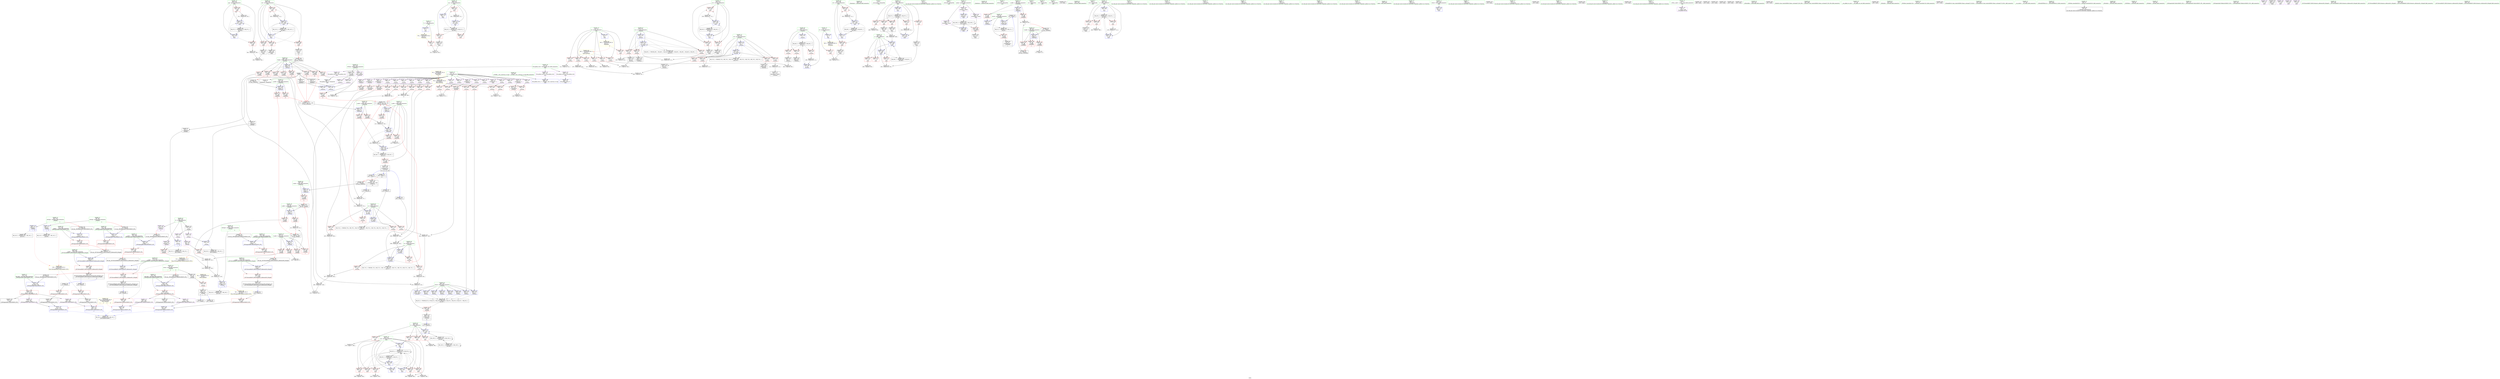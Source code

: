 digraph "SVFG" {
	label="SVFG";

	Node0x564dbca39c80 [shape=record,color=grey,label="{NodeID: 0\nNullPtr}"];
	Node0x564dbca39c80 -> Node0x564dbca4b320[style=solid];
	Node0x564dbca39c80 -> Node0x564dbca4b420[style=solid];
	Node0x564dbca39c80 -> Node0x564dbca4b4f0[style=solid];
	Node0x564dbca39c80 -> Node0x564dbca47bd0[style=solid];
	Node0x564dbca39c80 -> Node0x564dbca47ca0[style=solid];
	Node0x564dbca39c80 -> Node0x564dbca592e0[style=solid];
	Node0x564dbca579c0 [shape=record,color=red,label="{NodeID: 277\n640\<--449\n\<--cas\nmain\n}"];
	Node0x564dbca579c0 -> Node0x564dbca66df0[style=solid];
	Node0x564dbca48830 [shape=record,color=black,label="{NodeID: 111\n284\<--283\nconv\<--\n_Z5solvex\n}"];
	Node0x564dbca48830 -> Node0x564dbca6c700[style=solid];
	Node0x564dbca6c880 [shape=record,color=grey,label="{NodeID: 554\n548 = cmp(546, 547, )\n}"];
	Node0x564dbca4ce20 [shape=record,color=red,label="{NodeID: 222\n368\<--268\n\<--P.addr\n_Z5solvex\n|{<s0>13}}"];
	Node0x564dbca4ce20:s0 -> Node0x564dbcab59b0[style=solid,color=red];
	Node0x564dbca49300 [shape=record,color=green,label="{NodeID: 56\n209\<--210\n_Z4normxx\<--_Z4normxx_field_insensitive\n}"];
	Node0x564dbca655f0 [shape=record,color=grey,label="{NodeID: 499\n362 = Binary(359, 361, )\n}"];
	Node0x564dbca655f0 -> Node0x564dbca664f0[style=solid];
	Node0x564dbca5a830 [shape=record,color=blue,label="{NodeID: 333\n239\<--237\nx.addr\<--x\n_Z4odwrxx\n}"];
	Node0x564dbca5a830 -> Node0x564dbca4c940[style=dashed];
	Node0x564dbca50030 [shape=record,color=purple,label="{NodeID: 167\n125\<--124\n\<--\n_Z3Eukxx\n}"];
	Node0x564dbca50030 -> Node0x564dbca59a60[style=solid];
	Node0x564dbca16d60 [shape=record,color=green,label="{NodeID: 1\n7\<--1\n__dso_handle\<--dummyObj\nGlob }"];
	Node0x564dbca57a90 [shape=record,color=red,label="{NodeID: 278\n527\<--451\n\<--i22\nmain\n}"];
	Node0x564dbca57a90 -> Node0x564dbca4dcb0[style=solid];
	Node0x564dbca48900 [shape=record,color=black,label="{NodeID: 112\n289\<--288\nidxprom\<--\n_Z5solvex\n}"];
	Node0x564dbca803a0 [shape=record,color=black,label="{NodeID: 555\nMR_87V_3 = PHI(MR_87V_4, MR_87V_2, )\npts\{446 \}\n}"];
	Node0x564dbca803a0 -> Node0x564dbca571a0[style=dashed];
	Node0x564dbca803a0 -> Node0x564dbca57270[style=dashed];
	Node0x564dbca803a0 -> Node0x564dbca57340[style=dashed];
	Node0x564dbca803a0 -> Node0x564dbca57410[style=dashed];
	Node0x564dbca803a0 -> Node0x564dbca574e0[style=dashed];
	Node0x564dbca803a0 -> Node0x564dbca5c160[style=dashed];
	Node0x564dbca4cef0 [shape=record,color=red,label="{NodeID: 223\n370\<--268\n\<--P.addr\n_Z5solvex\n|{<s0>14}}"];
	Node0x564dbca4cef0:s0 -> Node0x564dbcab5cc0[style=solid,color=red];
	Node0x564dbca49400 [shape=record,color=green,label="{NodeID: 57\n214\<--215\nx.addr\<--x.addr_field_insensitive\n_Z4normxx\n}"];
	Node0x564dbca49400 -> Node0x564dbca4c460[style=solid];
	Node0x564dbca49400 -> Node0x564dbca4c530[style=solid];
	Node0x564dbca49400 -> Node0x564dbca4c600[style=solid];
	Node0x564dbca49400 -> Node0x564dbca4c6d0[style=solid];
	Node0x564dbca49400 -> Node0x564dbca5a4f0[style=solid];
	Node0x564dbca49400 -> Node0x564dbca5a690[style=solid];
	Node0x564dbca49400 -> Node0x564dbca5a760[style=solid];
	Node0x564dbca65770 [shape=record,color=grey,label="{NodeID: 500\n411 = Binary(410, 112, )\n}"];
	Node0x564dbca65770 -> Node0x564dbca4d700[style=solid];
	Node0x564dbca5a900 [shape=record,color=blue,label="{NodeID: 334\n241\<--238\np.addr\<--p\n_Z4odwrxx\n}"];
	Node0x564dbca5a900 -> Node0x564dbca4ca10[style=dashed];
	Node0x564dbca5a900 -> Node0x564dbca4cae0[style=dashed];
	Node0x564dbca50100 [shape=record,color=purple,label="{NodeID: 168\n128\<--124\n\<--\n_Z3Eukxx\n}"];
	Node0x564dbca50100 -> Node0x564dbca59b30[style=solid];
	Node0x564dbca395c0 [shape=record,color=green,label="{NodeID: 2\n9\<--1\n\<--dummyObj\nCan only get source location for instruction, argument, global var or function.}"];
	Node0x564dbca57b60 [shape=record,color=red,label="{NodeID: 279\n532\<--451\n\<--i22\nmain\n}"];
	Node0x564dbca57b60 -> Node0x564dbca4dd80[style=solid];
	Node0x564dbca489d0 [shape=record,color=black,label="{NodeID: 113\n335\<--334\nconv14\<--\n_Z5solvex\n}"];
	Node0x564dbca489d0 -> Node0x564dbca54530[style=solid];
	Node0x564dbca80490 [shape=record,color=black,label="{NodeID: 556\nMR_89V_2 = PHI(MR_89V_4, MR_89V_1, )\npts\{448 \}\n}"];
	Node0x564dbca80490 -> Node0x564dbca5bef0[style=dashed];
	Node0x564dbca4cfc0 [shape=record,color=red,label="{NodeID: 224\n373\<--268\n\<--P.addr\n_Z5solvex\n}"];
	Node0x564dbca4cfc0 -> Node0x564dbca667f0[style=solid];
	Node0x564dbca494d0 [shape=record,color=green,label="{NodeID: 58\n216\<--217\np.addr\<--p.addr_field_insensitive\n_Z4normxx\n}"];
	Node0x564dbca494d0 -> Node0x564dbca4c7a0[style=solid];
	Node0x564dbca494d0 -> Node0x564dbca4c870[style=solid];
	Node0x564dbca494d0 -> Node0x564dbca5a5c0[style=solid];
	Node0x564dbca658f0 [shape=record,color=grey,label="{NodeID: 501\n122 = Binary(120, 121, )\n|{<s0>5}}"];
	Node0x564dbca658f0:s0 -> Node0x564dbcab5f20[style=solid,color=red];
	Node0x564dbca5a9d0 [shape=record,color=blue,label="{NodeID: 335\n251\<--252\n\<--\n_Z4odwrxx\n}"];
	Node0x564dbca5a9d0 -> Node0x564dbca4cbb0[style=dashed];
	Node0x564dbca501d0 [shape=record,color=purple,label="{NodeID: 169\n164\<--162\nfirst\<--this1\n_ZNSt4pairIxxEC2IiiLb1EEEOT_OT0_\n}"];
	Node0x564dbca501d0 -> Node0x564dbca59f40[style=solid];
	Node0x564dbca30cb0 [shape=record,color=green,label="{NodeID: 3\n22\<--1\n_ZSt3cin\<--dummyObj\nGlob }"];
	Node0x564dbca57c30 [shape=record,color=red,label="{NodeID: 280\n537\<--451\n\<--i22\nmain\n}"];
	Node0x564dbca57c30 -> Node0x564dbca64ff0[style=solid];
	Node0x564dbca48aa0 [shape=record,color=black,label="{NodeID: 114\n340\<--339\nidxprom17\<--\n_Z5solvex\n}"];
	Node0x564dbca80990 [shape=record,color=black,label="{NodeID: 557\nMR_106V_4 = PHI(MR_106V_5, MR_106V_2, )\npts\{210000 \}\n}"];
	Node0x564dbca80990 -> Node0x564dbca58ad0[style=dashed];
	Node0x564dbca80990 -> Node0x564dbca5bfc0[style=dashed];
	Node0x564dbca80990 -> Node0x564dbca80990[style=dashed];
	Node0x564dbca4d090 [shape=record,color=red,label="{NodeID: 225\n377\<--268\n\<--P.addr\n_Z5solvex\n|{<s0>15}}"];
	Node0x564dbca4d090:s0 -> Node0x564dbcab59b0[style=solid,color=red];
	Node0x564dbca495a0 [shape=record,color=green,label="{NodeID: 59\n234\<--235\n_Z4odwrxx\<--_Z4odwrxx_field_insensitive\n}"];
	Node0x564dbca65a70 [shape=record,color=grey,label="{NodeID: 502\n405 = Binary(403, 404, )\n}"];
	Node0x564dbca65a70 -> Node0x564dbca65470[style=solid];
	Node0x564dbca5aaa0 [shape=record,color=blue,label="{NodeID: 336\n254\<--255\n\<--\n_Z4odwrxx\n}"];
	Node0x564dbca502a0 [shape=record,color=purple,label="{NodeID: 170\n172\<--162\nsecond\<--this1\n_ZNSt4pairIxxEC2IiiLb1EEEOT_OT0_\n}"];
	Node0x564dbca502a0 -> Node0x564dbca5a010[style=solid];
	Node0x564dbca30d40 [shape=record,color=green,label="{NodeID: 4\n23\<--1\n_ZSt4cout\<--dummyObj\nGlob }"];
	Node0x564dbca57d00 [shape=record,color=red,label="{NodeID: 281\n585\<--453\n\<--res\nmain\n}"];
	Node0x564dbca57d00 -> Node0x564dbca54230[style=solid];
	Node0x564dbca4d5e0 [shape=record,color=black,label="{NodeID: 115\n395\<--394\nconv34\<--\n_Z5solvex\n}"];
	Node0x564dbca4d5e0 -> Node0x564dbca543b0[style=solid];
	Node0x564dbc4a35c0 [shape=record,color=black,label="{NodeID: 724\n82 = PHI(61, )\n}"];
	Node0x564dbc4a35c0 -> Node0x564dbca59650[style=solid];
	Node0x564dbca4d160 [shape=record,color=red,label="{NodeID: 226\n389\<--268\n\<--P.addr\n_Z5solvex\n|{<s0>16}}"];
	Node0x564dbca4d160:s0 -> Node0x564dbcab59b0[style=solid,color=red];
	Node0x564dbca496a0 [shape=record,color=green,label="{NodeID: 60\n239\<--240\nx.addr\<--x.addr_field_insensitive\n_Z4odwrxx\n}"];
	Node0x564dbca496a0 -> Node0x564dbca4c940[style=solid];
	Node0x564dbca496a0 -> Node0x564dbca5a830[style=solid];
	Node0x564dbca65bf0 [shape=record,color=grey,label="{NodeID: 503\n351 = Binary(350, 112, )\n}"];
	Node0x564dbca65bf0 -> Node0x564dbca5b2c0[style=solid];
	Node0x564dbca5ab70 [shape=record,color=blue,label="{NodeID: 337\n268\<--265\nP.addr\<--P\n_Z5solvex\n}"];
	Node0x564dbca5ab70 -> Node0x564dbca4cd50[style=dashed];
	Node0x564dbca5ab70 -> Node0x564dbca4ce20[style=dashed];
	Node0x564dbca5ab70 -> Node0x564dbca4cef0[style=dashed];
	Node0x564dbca5ab70 -> Node0x564dbca4cfc0[style=dashed];
	Node0x564dbca5ab70 -> Node0x564dbca4d090[style=dashed];
	Node0x564dbca5ab70 -> Node0x564dbca4d160[style=dashed];
	Node0x564dbca5ab70 -> Node0x564dbca4d230[style=dashed];
	Node0x564dbca5ab70 -> Node0x564dbca4d300[style=dashed];
	Node0x564dbca50370 [shape=record,color=purple,label="{NodeID: 171\n194\<--192\nfirst\<--this1\n_ZNSt4pairIxxEC2IRxxLb1EEEOT_OT0_\n}"];
	Node0x564dbca50370 -> Node0x564dbca5a350[style=solid];
	Node0x564dbca31170 [shape=record,color=green,label="{NodeID: 5\n24\<--1\n.str\<--dummyObj\nGlob }"];
	Node0x564dbca57dd0 [shape=record,color=red,label="{NodeID: 282\n588\<--453\n\<--res\nmain\n}"];
	Node0x564dbca57dd0 -> Node0x564dbca540b0[style=solid];
	Node0x564dbca4d670 [shape=record,color=black,label="{NodeID: 116\n401\<--400\nidxprom38\<--\n_Z5solvex\n}"];
	Node0x564dbcab3080 [shape=record,color=black,label="{NodeID: 725\n123 = PHI(89, )\n}"];
	Node0x564dbca4d230 [shape=record,color=red,label="{NodeID: 227\n408\<--268\n\<--P.addr\n_Z5solvex\n}"];
	Node0x564dbca4d230 -> Node0x564dbca652f0[style=solid];
	Node0x564dbca49770 [shape=record,color=green,label="{NodeID: 61\n241\<--242\np.addr\<--p.addr_field_insensitive\n_Z4odwrxx\n}"];
	Node0x564dbca49770 -> Node0x564dbca4ca10[style=solid];
	Node0x564dbca49770 -> Node0x564dbca4cae0[style=solid];
	Node0x564dbca49770 -> Node0x564dbca5a900[style=solid];
	Node0x564dbca65d70 [shape=record,color=grey,label="{NodeID: 504\n367 = Binary(364, 366, )\n|{<s0>13}}"];
	Node0x564dbca65d70:s0 -> Node0x564dbcab5600[style=solid,color=red];
	Node0x564dbca5ac40 [shape=record,color=blue,label="{NodeID: 338\n270\<--114\ni\<--\n_Z5solvex\n}"];
	Node0x564dbca5ac40 -> Node0x564dbca85e90[style=dashed];
	Node0x564dbca50440 [shape=record,color=purple,label="{NodeID: 172\n201\<--192\nsecond\<--this1\n_ZNSt4pairIxxEC2IRxxLb1EEEOT_OT0_\n}"];
	Node0x564dbca50440 -> Node0x564dbca5a420[style=solid];
	Node0x564dbca31200 [shape=record,color=green,label="{NodeID: 6\n26\<--1\n.str.1\<--dummyObj\nGlob }"];
	Node0x564dbca57ea0 [shape=record,color=red,label="{NodeID: 283\n615\<--453\n\<--res\nmain\n}"];
	Node0x564dbca57ea0 -> Node0x564dbca54830[style=solid];
	Node0x564dbca4d700 [shape=record,color=black,label="{NodeID: 117\n412\<--411\nidxprom43\<--add42\n_Z5solvex\n}"];
	Node0x564dbcab3150 [shape=record,color=black,label="{NodeID: 726\n249 = PHI(89, )\n}"];
	Node0x564dbca4d300 [shape=record,color=red,label="{NodeID: 228\n432\<--268\n\<--P.addr\n_Z5solvex\n}"];
	Node0x564dbca4d300 -> Node0x564dbca67870[style=solid];
	Node0x564dbca49840 [shape=record,color=green,label="{NodeID: 62\n243\<--244\nref.tmp\<--ref.tmp_field_insensitive\n_Z4odwrxx\n}"];
	Node0x564dbca49840 -> Node0x564dbca48690[style=solid];
	Node0x564dbca49840 -> Node0x564dbca50510[style=solid];
	Node0x564dbca65ef0 [shape=record,color=grey,label="{NodeID: 505\n510 = Binary(509, 112, )\n}"];
	Node0x564dbca65ef0 -> Node0x564dbca5c160[style=solid];
	Node0x564dbca5ad10 [shape=record,color=blue,label="{NodeID: 339\n266\<--296\nretval\<--\n_Z5solvex\n}"];
	Node0x564dbca5ad10 -> Node0x564dbca82290[style=dashed];
	Node0x564dbca50510 [shape=record,color=purple,label="{NodeID: 173\n257\<--243\nfirst\<--ref.tmp\n_Z4odwrxx\n}"];
	Node0x564dbca50510 -> Node0x564dbca4cbb0[style=solid];
	Node0x564dbca31290 [shape=record,color=green,label="{NodeID: 7\n28\<--1\n.str.2\<--dummyObj\nGlob }"];
	Node0x564dbca8f120 [shape=record,color=yellow,style=double,label="{NodeID: 616\n8V_1 = ENCHI(MR_8V_0)\npts\{93 \}\nFun[_Z3Eukxx]}"];
	Node0x564dbca8f120 -> Node0x564dbca4bb70[style=dashed];
	Node0x564dbca57f70 [shape=record,color=red,label="{NodeID: 284\n626\<--453\n\<--res\nmain\n}"];
	Node0x564dbca57f70 -> Node0x564dbca54b30[style=solid];
	Node0x564dbca4d7d0 [shape=record,color=black,label="{NodeID: 118\n264\<--436\n_Z5solvex_ret\<--\n_Z5solvex\n|{<s0>21}}"];
	Node0x564dbca4d7d0:s0 -> Node0x564dbcab4240[style=solid,color=blue];
	Node0x564dbcab3260 [shape=record,color=black,label="{NodeID: 727\n44 = PHI()\n}"];
	Node0x564dbca4d3d0 [shape=record,color=red,label="{NodeID: 229\n283\<--270\n\<--i\n_Z5solvex\n}"];
	Node0x564dbca4d3d0 -> Node0x564dbca48830[style=solid];
	Node0x564dbca49910 [shape=record,color=green,label="{NodeID: 63\n262\<--263\n_Z5solvex\<--_Z5solvex_field_insensitive\n}"];
	Node0x564dbca66070 [shape=record,color=grey,label="{NodeID: 506\n136 = Binary(134, 135, )\n}"];
	Node0x564dbca66070 -> Node0x564dbca66370[style=solid];
	Node0x564dbca5ade0 [shape=record,color=blue,label="{NodeID: 340\n270\<--300\ni\<--inc\n_Z5solvex\n}"];
	Node0x564dbca5ade0 -> Node0x564dbca85e90[style=dashed];
	Node0x564dbca505e0 [shape=record,color=purple,label="{NodeID: 174\n251\<--250\n\<--\n_Z4odwrxx\n}"];
	Node0x564dbca505e0 -> Node0x564dbca5a9d0[style=solid];
	Node0x564dbca30510 [shape=record,color=green,label="{NodeID: 8\n30\<--1\n.str.3\<--dummyObj\nGlob }"];
	Node0x564dbca58040 [shape=record,color=red,label="{NodeID: 285\n633\<--453\n\<--res\nmain\n}"];
	Node0x564dbca4d8a0 [shape=record,color=black,label="{NodeID: 119\n472\<--471\nidxprom\<--\nmain\n}"];
	Node0x564dbcab3330 [shape=record,color=black,label="{NodeID: 728\n166 = PHI(662, )\n}"];
	Node0x564dbcab3330 -> Node0x564dbca4beb0[style=solid];
	Node0x564dbca82290 [shape=record,color=black,label="{NodeID: 562\nMR_62V_3 = PHI(MR_62V_10, MR_62V_2, MR_62V_8, MR_62V_6, MR_62V_4, MR_62V_9, MR_62V_7, MR_62V_5, )\npts\{267 \}\n}"];
	Node0x564dbca82290 -> Node0x564dbca4cc80[style=dashed];
	Node0x564dbca4d4a0 [shape=record,color=red,label="{NodeID: 230\n288\<--270\n\<--i\n_Z5solvex\n}"];
	Node0x564dbca4d4a0 -> Node0x564dbca48900[style=solid];
	Node0x564dbca49a10 [shape=record,color=green,label="{NodeID: 64\n266\<--267\nretval\<--retval_field_insensitive\n_Z5solvex\n}"];
	Node0x564dbca49a10 -> Node0x564dbca4cc80[style=solid];
	Node0x564dbca49a10 -> Node0x564dbca5ad10[style=solid];
	Node0x564dbca49a10 -> Node0x564dbca5aeb0[style=solid];
	Node0x564dbca49a10 -> Node0x564dbca5af80[style=solid];
	Node0x564dbca49a10 -> Node0x564dbca5b050[style=solid];
	Node0x564dbca49a10 -> Node0x564dbca5b1f0[style=solid];
	Node0x564dbca49a10 -> Node0x564dbca5b390[style=solid];
	Node0x564dbca49a10 -> Node0x564dbca5b870[style=solid];
	Node0x564dbca49a10 -> Node0x564dbca5ba10[style=solid];
	Node0x564dbca661f0 [shape=record,color=grey,label="{NodeID: 507\n140 = Binary(133, 139, )\n}"];
	Node0x564dbca661f0 -> Node0x564dbca59c00[style=solid];
	Node0x564dbca5aeb0 [shape=record,color=blue,label="{NodeID: 341\n266\<--308\nretval\<--\n_Z5solvex\n}"];
	Node0x564dbca5aeb0 -> Node0x564dbca82290[style=dashed];
	Node0x564dbca506b0 [shape=record,color=purple,label="{NodeID: 175\n254\<--250\n\<--\n_Z4odwrxx\n}"];
	Node0x564dbca506b0 -> Node0x564dbca5aaa0[style=solid];
	Node0x564dbca305a0 [shape=record,color=green,label="{NodeID: 9\n33\<--1\n\<--dummyObj\nCan only get source location for instruction, argument, global var or function.}"];
	Node0x564dbca58110 [shape=record,color=red,label="{NodeID: 286\n550\<--455\n\<--ogr\nmain\n}"];
	Node0x564dbca58110 -> Node0x564dbca68170[style=solid];
	Node0x564dbca4d970 [shape=record,color=black,label="{NodeID: 120\n487\<--486\nconv\<--\nmain\n}"];
	Node0x564dbca4d970 -> Node0x564dbca66af0[style=solid];
	Node0x564dbcab3500 [shape=record,color=black,label="{NodeID: 729\n174 = PHI(662, )\n}"];
	Node0x564dbcab3500 -> Node0x564dbca4bf80[style=solid];
	Node0x564dbca82790 [shape=record,color=black,label="{NodeID: 563\nMR_68V_2 = PHI(MR_68V_1, MR_68V_1, MR_68V_4, MR_68V_1, MR_68V_1, MR_68V_1, MR_68V_4, MR_68V_1, )\npts\{273 \}\n}"];
	Node0x564dbca554a0 [shape=record,color=red,label="{NodeID: 231\n299\<--270\n\<--i\n_Z5solvex\n}"];
	Node0x564dbca554a0 -> Node0x564dbca670f0[style=solid];
	Node0x564dbca49ae0 [shape=record,color=green,label="{NodeID: 65\n268\<--269\nP.addr\<--P.addr_field_insensitive\n_Z5solvex\n}"];
	Node0x564dbca49ae0 -> Node0x564dbca4cd50[style=solid];
	Node0x564dbca49ae0 -> Node0x564dbca4ce20[style=solid];
	Node0x564dbca49ae0 -> Node0x564dbca4cef0[style=solid];
	Node0x564dbca49ae0 -> Node0x564dbca4cfc0[style=solid];
	Node0x564dbca49ae0 -> Node0x564dbca4d090[style=solid];
	Node0x564dbca49ae0 -> Node0x564dbca4d160[style=solid];
	Node0x564dbca49ae0 -> Node0x564dbca4d230[style=solid];
	Node0x564dbca49ae0 -> Node0x564dbca4d300[style=solid];
	Node0x564dbca49ae0 -> Node0x564dbca5ab70[style=solid];
	Node0x564dbca66370 [shape=record,color=grey,label="{NodeID: 508\n139 = Binary(136, 138, )\n}"];
	Node0x564dbca66370 -> Node0x564dbca661f0[style=solid];
	Node0x564dbca5af80 [shape=record,color=blue,label="{NodeID: 342\n266\<--321\nretval\<--\n_Z5solvex\n}"];
	Node0x564dbca5af80 -> Node0x564dbca82290[style=dashed];
	Node0x564dbca50780 [shape=record,color=red,label="{NodeID: 176\n520\<--8\n\<--T\nmain\n}"];
	Node0x564dbca50780 -> Node0x564dbca53630[style=solid];
	Node0x564dbca30630 [shape=record,color=green,label="{NodeID: 10\n112\<--1\n\<--dummyObj\nCan only get source location for instruction, argument, global var or function.}"];
	Node0x564dbca581e0 [shape=record,color=red,label="{NodeID: 287\n563\<--455\n\<--ogr\nmain\n}"];
	Node0x564dbca581e0 -> Node0x564dbca67e70[style=solid];
	Node0x564dbca4da40 [shape=record,color=black,label="{NodeID: 121\n489\<--488\nconv5\<--\nmain\n}"];
	Node0x564dbca4da40 -> Node0x564dbca66af0[style=solid];
	Node0x564dbcab3640 [shape=record,color=black,label="{NodeID: 730\n196 = PHI(669, )\n}"];
	Node0x564dbcab3640 -> Node0x564dbca4c2c0[style=solid];
	Node0x564dbca82c90 [shape=record,color=black,label="{NodeID: 564\nMR_70V_2 = PHI(MR_70V_4, MR_70V_1, MR_70V_1, MR_70V_1, MR_70V_1, MR_70V_4, MR_70V_1, MR_70V_1, )\npts\{275 \}\n}"];
	Node0x564dbca55530 [shape=record,color=red,label="{NodeID: 232\n334\<--272\n\<--i12\n_Z5solvex\n}"];
	Node0x564dbca55530 -> Node0x564dbca489d0[style=solid];
	Node0x564dbca49bb0 [shape=record,color=green,label="{NodeID: 66\n270\<--271\ni\<--i_field_insensitive\n_Z5solvex\n}"];
	Node0x564dbca49bb0 -> Node0x564dbca4d3d0[style=solid];
	Node0x564dbca49bb0 -> Node0x564dbca4d4a0[style=solid];
	Node0x564dbca49bb0 -> Node0x564dbca554a0[style=solid];
	Node0x564dbca49bb0 -> Node0x564dbca5ac40[style=solid];
	Node0x564dbca49bb0 -> Node0x564dbca5ade0[style=solid];
	Node0x564dbca664f0 [shape=record,color=grey,label="{NodeID: 509\n372 = Binary(362, 371, )\n}"];
	Node0x564dbca664f0 -> Node0x564dbca667f0[style=solid];
	Node0x564dbca5b050 [shape=record,color=blue,label="{NodeID: 343\n266\<--308\nretval\<--\n_Z5solvex\n}"];
	Node0x564dbca5b050 -> Node0x564dbca82290[style=dashed];
	Node0x564dbca50850 [shape=record,color=red,label="{NodeID: 177\n547\<--11\n\<--D\nmain\n}"];
	Node0x564dbca50850 -> Node0x564dbca6c880[style=solid];
	Node0x564dbca30e30 [shape=record,color=green,label="{NodeID: 11\n114\<--1\n\<--dummyObj\nCan only get source location for instruction, argument, global var or function.}"];
	Node0x564dbca582b0 [shape=record,color=red,label="{NodeID: 288\n545\<--457\n\<--i33\nmain\n}"];
	Node0x564dbca582b0 -> Node0x564dbca4de50[style=solid];
	Node0x564dbca4db10 [shape=record,color=black,label="{NodeID: 122\n503\<--502\nconv11\<--\nmain\n}"];
	Node0x564dbca4db10 -> Node0x564dbca66970[style=solid];
	Node0x564dbcab3780 [shape=record,color=black,label="{NodeID: 731\n203 = PHI(676, )\n}"];
	Node0x564dbcab3780 -> Node0x564dbca4c390[style=solid];
	Node0x564dbca83190 [shape=record,color=black,label="{NodeID: 565\nMR_72V_2 = PHI(MR_72V_4, MR_72V_1, MR_72V_1, MR_72V_1, MR_72V_1, MR_72V_4, MR_72V_1, MR_72V_1, )\npts\{277 \}\n}"];
	Node0x564dbca55600 [shape=record,color=red,label="{NodeID: 233\n339\<--272\n\<--i12\n_Z5solvex\n}"];
	Node0x564dbca55600 -> Node0x564dbca48aa0[style=solid];
	Node0x564dbca49c80 [shape=record,color=green,label="{NodeID: 67\n272\<--273\ni12\<--i12_field_insensitive\n_Z5solvex\n}"];
	Node0x564dbca49c80 -> Node0x564dbca55530[style=solid];
	Node0x564dbca49c80 -> Node0x564dbca55600[style=solid];
	Node0x564dbca49c80 -> Node0x564dbca556d0[style=solid];
	Node0x564dbca49c80 -> Node0x564dbca5b120[style=solid];
	Node0x564dbca49c80 -> Node0x564dbca5b2c0[style=solid];
	Node0x564dbca66670 [shape=record,color=grey,label="{NodeID: 510\n421 = Binary(420, 112, )\n}"];
	Node0x564dbca66670 -> Node0x564dbca5b940[style=solid];
	Node0x564dbca5b120 [shape=record,color=blue,label="{NodeID: 344\n272\<--114\ni12\<--\n_Z5solvex\n}"];
	Node0x564dbca5b120 -> Node0x564dbca55530[style=dashed];
	Node0x564dbca5b120 -> Node0x564dbca55600[style=dashed];
	Node0x564dbca5b120 -> Node0x564dbca556d0[style=dashed];
	Node0x564dbca5b120 -> Node0x564dbca5b2c0[style=dashed];
	Node0x564dbca5b120 -> Node0x564dbca82790[style=dashed];
	Node0x564dbca50920 [shape=record,color=red,label="{NodeID: 178\n285\<--13\n\<--K\n_Z5solvex\n}"];
	Node0x564dbca50920 -> Node0x564dbca6c700[style=solid];
	Node0x564dbca30f00 [shape=record,color=green,label="{NodeID: 12\n296\<--1\n\<--dummyObj\nCan only get source location for instruction, argument, global var or function.}"];
	Node0x564dbca58380 [shape=record,color=red,label="{NodeID: 289\n555\<--457\n\<--i33\nmain\n}"];
	Node0x564dbca58380 -> Node0x564dbca67ff0[style=solid];
	Node0x564dbca4dbe0 [shape=record,color=black,label="{NodeID: 123\n519\<--518\nconv17\<--\nmain\n}"];
	Node0x564dbca4dbe0 -> Node0x564dbca53630[style=solid];
	Node0x564dbcab38c0 [shape=record,color=black,label="{NodeID: 732\n260 = PHI(211, )\n}"];
	Node0x564dbcab38c0 -> Node0x564dbca48760[style=solid];
	Node0x564dbca83690 [shape=record,color=black,label="{NodeID: 566\nMR_74V_2 = PHI(MR_74V_4, MR_74V_1, MR_74V_1, MR_74V_1, MR_74V_1, MR_74V_4, MR_74V_1, MR_74V_1, )\npts\{279 \}\n}"];
	Node0x564dbca556d0 [shape=record,color=red,label="{NodeID: 234\n350\<--272\n\<--i12\n_Z5solvex\n}"];
	Node0x564dbca556d0 -> Node0x564dbca65bf0[style=solid];
	Node0x564dbca49d50 [shape=record,color=green,label="{NodeID: 68\n274\<--275\nA\<--A_field_insensitive\n_Z5solvex\n}"];
	Node0x564dbca49d50 -> Node0x564dbca557a0[style=solid];
	Node0x564dbca49d50 -> Node0x564dbca55870[style=solid];
	Node0x564dbca49d50 -> Node0x564dbca55940[style=solid];
	Node0x564dbca49d50 -> Node0x564dbca55a10[style=solid];
	Node0x564dbca49d50 -> Node0x564dbca5b460[style=solid];
	Node0x564dbca49d50 -> Node0x564dbca5b530[style=solid];
	Node0x564dbca667f0 [shape=record,color=grey,label="{NodeID: 511\n374 = Binary(372, 373, )\n}"];
	Node0x564dbca667f0 -> Node0x564dbca5b460[style=solid];
	Node0x564dbca5b1f0 [shape=record,color=blue,label="{NodeID: 345\n266\<--296\nretval\<--\n_Z5solvex\n}"];
	Node0x564dbca5b1f0 -> Node0x564dbca82290[style=dashed];
	Node0x564dbca509f0 [shape=record,color=red,label="{NodeID: 179\n303\<--13\n\<--K\n_Z5solvex\n}"];
	Node0x564dbca509f0 -> Node0x564dbca54e30[style=solid];
	Node0x564dbca30140 [shape=record,color=green,label="{NodeID: 13\n305\<--1\n\<--dummyObj\nCan only get source location for instruction, argument, global var or function.}"];
	Node0x564dbca58450 [shape=record,color=red,label="{NodeID: 290\n561\<--459\n\<--i42\nmain\n}"];
	Node0x564dbca58450 -> Node0x564dbca4df20[style=solid];
	Node0x564dbca4dcb0 [shape=record,color=black,label="{NodeID: 124\n528\<--527\nconv24\<--\nmain\n}"];
	Node0x564dbca4dcb0 -> Node0x564dbca682f0[style=solid];
	Node0x564dbcab3a00 [shape=record,color=black,label="{NodeID: 733\n369 = PHI(211, )\n|{<s0>14}}"];
	Node0x564dbcab3a00:s0 -> Node0x564dbcab5bb0[style=solid,color=red];
	Node0x564dbca83b90 [shape=record,color=black,label="{NodeID: 567\nMR_85V_3 = PHI(MR_85V_4, MR_85V_2, )\npts\{444 \}\n}"];
	Node0x564dbca83b90 -> Node0x564dbca56f30[style=dashed];
	Node0x564dbca83b90 -> Node0x564dbca57000[style=dashed];
	Node0x564dbca83b90 -> Node0x564dbca570d0[style=dashed];
	Node0x564dbca83b90 -> Node0x564dbca5bd50[style=dashed];
	Node0x564dbca557a0 [shape=record,color=red,label="{NodeID: 235\n376\<--274\n\<--A\n_Z5solvex\n|{<s0>15}}"];
	Node0x564dbca557a0:s0 -> Node0x564dbcab5600[style=solid,color=red];
	Node0x564dbca49e20 [shape=record,color=green,label="{NodeID: 69\n276\<--277\nB\<--B_field_insensitive\n_Z5solvex\n}"];
	Node0x564dbca49e20 -> Node0x564dbca55ae0[style=solid];
	Node0x564dbca49e20 -> Node0x564dbca55bb0[style=solid];
	Node0x564dbca49e20 -> Node0x564dbca55c80[style=solid];
	Node0x564dbca49e20 -> Node0x564dbca5b600[style=solid];
	Node0x564dbca49e20 -> Node0x564dbca5b6d0[style=solid];
	Node0x564dbca66970 [shape=record,color=grey,label="{NodeID: 512\n505 = Binary(504, 503, )\n}"];
	Node0x564dbca66970 -> Node0x564dbca5c090[style=solid];
	Node0x564dbca5b2c0 [shape=record,color=blue,label="{NodeID: 346\n272\<--351\ni12\<--inc23\n_Z5solvex\n}"];
	Node0x564dbca5b2c0 -> Node0x564dbca55530[style=dashed];
	Node0x564dbca5b2c0 -> Node0x564dbca55600[style=dashed];
	Node0x564dbca5b2c0 -> Node0x564dbca556d0[style=dashed];
	Node0x564dbca5b2c0 -> Node0x564dbca5b2c0[style=dashed];
	Node0x564dbca5b2c0 -> Node0x564dbca82790[style=dashed];
	Node0x564dbca50ac0 [shape=record,color=red,label="{NodeID: 180\n310\<--13\n\<--K\n_Z5solvex\n}"];
	Node0x564dbca50ac0 -> Node0x564dbca55130[style=solid];
	Node0x564dbca30210 [shape=record,color=green,label="{NodeID: 14\n308\<--1\n\<--dummyObj\nCan only get source location for instruction, argument, global var or function.}"];
	Node0x564dbca58520 [shape=record,color=red,label="{NodeID: 291\n567\<--459\n\<--i42\nmain\n}"];
	Node0x564dbca58520 -> Node0x564dbca4dff0[style=solid];
	Node0x564dbca4dd80 [shape=record,color=black,label="{NodeID: 125\n533\<--532\nidxprom27\<--\nmain\n}"];
	Node0x564dbcab3b40 [shape=record,color=black,label="{NodeID: 734\n371 = PHI(236, )\n}"];
	Node0x564dbcab3b40 -> Node0x564dbca664f0[style=solid];
	Node0x564dbca55870 [shape=record,color=red,label="{NodeID: 236\n382\<--274\n\<--A\n_Z5solvex\n}"];
	Node0x564dbca55870 -> Node0x564dbca65170[style=solid];
	Node0x564dbca49ef0 [shape=record,color=green,label="{NodeID: 70\n278\<--279\ni32\<--i32_field_insensitive\n_Z5solvex\n}"];
	Node0x564dbca49ef0 -> Node0x564dbca55d50[style=solid];
	Node0x564dbca49ef0 -> Node0x564dbca55e20[style=solid];
	Node0x564dbca49ef0 -> Node0x564dbca55ef0[style=solid];
	Node0x564dbca49ef0 -> Node0x564dbca55fc0[style=solid];
	Node0x564dbca49ef0 -> Node0x564dbca5b7a0[style=solid];
	Node0x564dbca49ef0 -> Node0x564dbca5b940[style=solid];
	Node0x564dbca66af0 [shape=record,color=grey,label="{NodeID: 513\n490 = Binary(487, 489, )\n}"];
	Node0x564dbca66af0 -> Node0x564dbca5bef0[style=solid];
	Node0x564dbca5b390 [shape=record,color=blue,label="{NodeID: 347\n266\<--355\nretval\<--\n_Z5solvex\n}"];
	Node0x564dbca5b390 -> Node0x564dbca82290[style=dashed];
	Node0x564dbca50b90 [shape=record,color=red,label="{NodeID: 181\n336\<--13\n\<--K\n_Z5solvex\n}"];
	Node0x564dbca50b90 -> Node0x564dbca54530[style=solid];
	Node0x564dbca302e0 [shape=record,color=green,label="{NodeID: 15\n312\<--1\n\<--dummyObj\nCan only get source location for instruction, argument, global var or function.}"];
	Node0x564dbca8f850 [shape=record,color=yellow,style=double,label="{NodeID: 624\n24V_1 = ENCHI(MR_24V_0)\npts\{930000 930001 \}\nFun[_Z3Eukxx]|{<s0>4|<s1>4|<s2>6|<s3>6}}"];
	Node0x564dbca8f850:s0 -> Node0x564dbca59f40[style=dashed,color=red];
	Node0x564dbca8f850:s1 -> Node0x564dbca5a010[style=dashed,color=red];
	Node0x564dbca8f850:s2 -> Node0x564dbca5a350[style=dashed,color=red];
	Node0x564dbca8f850:s3 -> Node0x564dbca5a420[style=dashed,color=red];
	Node0x564dbca585f0 [shape=record,color=red,label="{NodeID: 292\n573\<--459\n\<--i42\nmain\n}"];
	Node0x564dbca585f0 -> Node0x564dbca4e190[style=solid];
	Node0x564dbca4de50 [shape=record,color=black,label="{NodeID: 126\n546\<--545\nconv35\<--\nmain\n}"];
	Node0x564dbca4de50 -> Node0x564dbca6c880[style=solid];
	Node0x564dbcab3c80 [shape=record,color=black,label="{NodeID: 735\n378 = PHI(211, )\n}"];
	Node0x564dbcab3c80 -> Node0x564dbca5b530[style=solid];
	Node0x564dbca55940 [shape=record,color=red,label="{NodeID: 237\n404\<--274\n\<--A\n_Z5solvex\n}"];
	Node0x564dbca55940 -> Node0x564dbca65a70[style=solid];
	Node0x564dbca49fc0 [shape=record,color=green,label="{NodeID: 71\n438\<--439\nmain\<--main_field_insensitive\n}"];
	Node0x564dbca66c70 [shape=record,color=grey,label="{NodeID: 514\n229 = Binary(228, 227, )\n}"];
	Node0x564dbca66c70 -> Node0x564dbca5a760[style=solid];
	Node0x564dbca5b460 [shape=record,color=blue,label="{NodeID: 348\n274\<--374\nA\<--rem\n_Z5solvex\n}"];
	Node0x564dbca5b460 -> Node0x564dbca557a0[style=dashed];
	Node0x564dbca5b460 -> Node0x564dbca5b530[style=dashed];
	Node0x564dbca50c60 [shape=record,color=red,label="{NodeID: 182\n396\<--13\n\<--K\n_Z5solvex\n}"];
	Node0x564dbca50c60 -> Node0x564dbca673f0[style=solid];
	Node0x564dbca2fa30 [shape=record,color=green,label="{NodeID: 16\n465\<--1\n\<--dummyObj\nCan only get source location for instruction, argument, global var or function.}"];
	Node0x564dbca586c0 [shape=record,color=red,label="{NodeID: 293\n601\<--459\n\<--i42\nmain\n}"];
	Node0x564dbca586c0 -> Node0x564dbca67cf0[style=solid];
	Node0x564dbca4df20 [shape=record,color=black,label="{NodeID: 127\n562\<--561\nconv44\<--\nmain\n}"];
	Node0x564dbca4df20 -> Node0x564dbca6c5c0[style=solid];
	Node0x564dbcab3dc0 [shape=record,color=black,label="{NodeID: 736\n390 = PHI(211, )\n}"];
	Node0x564dbcab3dc0 -> Node0x564dbca5b6d0[style=solid];
	Node0x564dbca55a10 [shape=record,color=red,label="{NodeID: 238\n428\<--274\n\<--A\n_Z5solvex\n}"];
	Node0x564dbca55a10 -> Node0x564dbca67570[style=solid];
	Node0x564dbca4a0c0 [shape=record,color=green,label="{NodeID: 72\n441\<--442\nretval\<--retval_field_insensitive\nmain\n}"];
	Node0x564dbca4a0c0 -> Node0x564dbca5bae0[style=solid];
	Node0x564dbca66df0 [shape=record,color=grey,label="{NodeID: 515\n641 = Binary(640, 112, )\n}"];
	Node0x564dbca66df0 -> Node0x564dbca5cd90[style=solid];
	Node0x564dbca5b530 [shape=record,color=blue,label="{NodeID: 349\n274\<--378\nA\<--call28\n_Z5solvex\n}"];
	Node0x564dbca5b530 -> Node0x564dbca55870[style=dashed];
	Node0x564dbca5b530 -> Node0x564dbca55940[style=dashed];
	Node0x564dbca5b530 -> Node0x564dbca55a10[style=dashed];
	Node0x564dbca5b530 -> Node0x564dbca82c90[style=dashed];
	Node0x564dbca50d30 [shape=record,color=red,label="{NodeID: 183\n424\<--13\n\<--K\n_Z5solvex\n}"];
	Node0x564dbca50d30 -> Node0x564dbca67b70[style=solid];
	Node0x564dbca2fb00 [shape=record,color=green,label="{NodeID: 17\n469\<--1\n\<--dummyObj\nCan only get source location for instruction, argument, global var or function.}"];
	Node0x564dbca58790 [shape=record,color=red,label="{NodeID: 294\n577\<--461\n\<--x\nmain\n}"];
	Node0x564dbca58790 -> Node0x564dbca552b0[style=solid];
	Node0x564dbca4dff0 [shape=record,color=black,label="{NodeID: 128\n568\<--567\nidxprom48\<--\nmain\n}"];
	Node0x564dbcab3f00 [shape=record,color=black,label="{NodeID: 737\n513 = PHI()\n}"];
	Node0x564dbca84f90 [shape=record,color=black,label="{NodeID: 571\nMR_48V_5 = PHI(MR_48V_4, MR_48V_3, )\npts\{215 \}\n}"];
	Node0x564dbca84f90 -> Node0x564dbca4c6d0[style=dashed];
	Node0x564dbca55ae0 [shape=record,color=red,label="{NodeID: 239\n388\<--276\n\<--B\n_Z5solvex\n|{<s0>16}}"];
	Node0x564dbca55ae0:s0 -> Node0x564dbcab5600[style=solid,color=red];
	Node0x564dbca4a190 [shape=record,color=green,label="{NodeID: 73\n443\<--444\ni\<--i_field_insensitive\nmain\n}"];
	Node0x564dbca4a190 -> Node0x564dbca56f30[style=solid];
	Node0x564dbca4a190 -> Node0x564dbca57000[style=solid];
	Node0x564dbca4a190 -> Node0x564dbca570d0[style=solid];
	Node0x564dbca4a190 -> Node0x564dbca5bbb0[style=solid];
	Node0x564dbca4a190 -> Node0x564dbca5bd50[style=solid];
	Node0x564dbca66f70 [shape=record,color=grey,label="{NodeID: 516\n222 = Binary(221, 220, )\n}"];
	Node0x564dbca66f70 -> Node0x564dbca5a690[style=solid];
	Node0x564dbca5b600 [shape=record,color=blue,label="{NodeID: 350\n276\<--386\nB\<--sub30\n_Z5solvex\n}"];
	Node0x564dbca5b600 -> Node0x564dbca55ae0[style=dashed];
	Node0x564dbca5b600 -> Node0x564dbca5b6d0[style=dashed];
	Node0x564dbca50e00 [shape=record,color=red,label="{NodeID: 184\n529\<--13\n\<--K\nmain\n}"];
	Node0x564dbca50e00 -> Node0x564dbca682f0[style=solid];
	Node0x564dbca2fbd0 [shape=record,color=green,label="{NodeID: 18\n475\<--1\n\<--dummyObj\nCan only get source location for instruction, argument, global var or function.}"];
	Node0x564dbca58860 [shape=record,color=red,label="{NodeID: 295\n582\<--461\n\<--x\nmain\n}"];
	Node0x564dbca58860 -> Node0x564dbca54fb0[style=solid];
	Node0x564dbca4e0c0 [shape=record,color=black,label="{NodeID: 129\n571\<--570\ntobool\<--\nmain\n}"];
	Node0x564dbcab3fd0 [shape=record,color=black,label="{NodeID: 738\n523 = PHI()\n}"];
	Node0x564dbca55bb0 [shape=record,color=red,label="{NodeID: 240\n406\<--276\n\<--B\n_Z5solvex\n}"];
	Node0x564dbca55bb0 -> Node0x564dbca65470[style=solid];
	Node0x564dbca4a260 [shape=record,color=green,label="{NodeID: 74\n445\<--446\ni1\<--i1_field_insensitive\nmain\n}"];
	Node0x564dbca4a260 -> Node0x564dbca571a0[style=solid];
	Node0x564dbca4a260 -> Node0x564dbca57270[style=solid];
	Node0x564dbca4a260 -> Node0x564dbca57340[style=solid];
	Node0x564dbca4a260 -> Node0x564dbca57410[style=solid];
	Node0x564dbca4a260 -> Node0x564dbca574e0[style=solid];
	Node0x564dbca4a260 -> Node0x564dbca5be20[style=solid];
	Node0x564dbca4a260 -> Node0x564dbca5c160[style=solid];
	Node0x564dbca670f0 [shape=record,color=grey,label="{NodeID: 517\n300 = Binary(299, 112, )\n}"];
	Node0x564dbca670f0 -> Node0x564dbca5ade0[style=solid];
	Node0x564dbca5b6d0 [shape=record,color=blue,label="{NodeID: 351\n276\<--390\nB\<--call31\n_Z5solvex\n}"];
	Node0x564dbca5b6d0 -> Node0x564dbca55bb0[style=dashed];
	Node0x564dbca5b6d0 -> Node0x564dbca55c80[style=dashed];
	Node0x564dbca5b6d0 -> Node0x564dbca83190[style=dashed];
	Node0x564dbca50ed0 [shape=record,color=red,label="{NodeID: 185\n85\<--64\n\<--retval\n_Z3NWDxx\n}"];
	Node0x564dbca50ed0 -> Node0x564dbca47e70[style=solid];
	Node0x564dbca2fca0 [shape=record,color=green,label="{NodeID: 19\n495\<--1\n\<--dummyObj\nCan only get source location for instruction, argument, global var or function.}"];
	Node0x564dbca8fc00 [shape=record,color=yellow,style=double,label="{NodeID: 628\n60V_1 = ENCHI(MR_60V_0)\npts\{14 \}\nFun[_Z5solvex]}"];
	Node0x564dbca8fc00 -> Node0x564dbca50920[style=dashed];
	Node0x564dbca8fc00 -> Node0x564dbca509f0[style=dashed];
	Node0x564dbca8fc00 -> Node0x564dbca50ac0[style=dashed];
	Node0x564dbca8fc00 -> Node0x564dbca50b90[style=dashed];
	Node0x564dbca8fc00 -> Node0x564dbca50c60[style=dashed];
	Node0x564dbca8fc00 -> Node0x564dbca50d30[style=dashed];
	Node0x564dbca58930 [shape=record,color=red,label="{NodeID: 296\n589\<--461\n\<--x\nmain\n}"];
	Node0x564dbca58930 -> Node0x564dbca540b0[style=solid];
	Node0x564dbca4e190 [shape=record,color=black,label="{NodeID: 130\n574\<--573\nconv50\<--\nmain\n|{<s0>21}}"];
	Node0x564dbca4e190:s0 -> Node0x564dbcab6290[style=solid,color=red];
	Node0x564dbcab40a0 [shape=record,color=black,label="{NodeID: 739\n524 = PHI()\n}"];
	Node0x564dbca55c80 [shape=record,color=red,label="{NodeID: 241\n430\<--276\n\<--B\n_Z5solvex\n}"];
	Node0x564dbca55c80 -> Node0x564dbca676f0[style=solid];
	Node0x564dbca4a330 [shape=record,color=green,label="{NodeID: 75\n447\<--448\nj\<--j_field_insensitive\nmain\n}"];
	Node0x564dbca4a330 -> Node0x564dbca575b0[style=solid];
	Node0x564dbca4a330 -> Node0x564dbca57680[style=solid];
	Node0x564dbca4a330 -> Node0x564dbca57750[style=solid];
	Node0x564dbca4a330 -> Node0x564dbca5bef0[style=solid];
	Node0x564dbca4a330 -> Node0x564dbca5c090[style=solid];
	Node0x564dbca67270 [shape=record,color=grey,label="{NodeID: 518\n478 = Binary(477, 112, )\n}"];
	Node0x564dbca67270 -> Node0x564dbca5bd50[style=solid];
	Node0x564dbca5b7a0 [shape=record,color=blue,label="{NodeID: 352\n278\<--114\ni32\<--\n_Z5solvex\n}"];
	Node0x564dbca5b7a0 -> Node0x564dbca55d50[style=dashed];
	Node0x564dbca5b7a0 -> Node0x564dbca55e20[style=dashed];
	Node0x564dbca5b7a0 -> Node0x564dbca55ef0[style=dashed];
	Node0x564dbca5b7a0 -> Node0x564dbca55fc0[style=dashed];
	Node0x564dbca5b7a0 -> Node0x564dbca5b940[style=dashed];
	Node0x564dbca5b7a0 -> Node0x564dbca83690[style=dashed];
	Node0x564dbca50fa0 [shape=record,color=red,label="{NodeID: 186\n75\<--66\n\<--a.addr\n_Z3NWDxx\n}"];
	Node0x564dbca50fa0 -> Node0x564dbca59580[style=solid];
	Node0x564dbca39770 [shape=record,color=green,label="{NodeID: 20\n500\<--1\n\<--dummyObj\nCan only get source location for instruction, argument, global var or function.}"];
	Node0x564dbca58a00 [shape=record,color=red,label="{NodeID: 297\n592\<--461\n\<--x\nmain\n}"];
	Node0x564dbca58a00 -> Node0x564dbca5cb20[style=solid];
	Node0x564dbca4e260 [shape=record,color=black,label="{NodeID: 131\n662\<--667\n_ZSt7forwardIiEOT_RNSt16remove_referenceIS0_E4typeE_ret\<--\n_ZSt7forwardIiEOT_RNSt16remove_referenceIS0_E4typeE\n|{<s0>7|<s1>8}}"];
	Node0x564dbca4e260:s0 -> Node0x564dbcab3330[style=solid,color=blue];
	Node0x564dbca4e260:s1 -> Node0x564dbcab3500[style=solid,color=blue];
	Node0x564dbcab4170 [shape=record,color=black,label="{NodeID: 740\n535 = PHI()\n}"];
	Node0x564dbca85e90 [shape=record,color=black,label="{NodeID: 574\nMR_66V_3 = PHI(MR_66V_4, MR_66V_2, )\npts\{271 \}\n}"];
	Node0x564dbca85e90 -> Node0x564dbca4d3d0[style=dashed];
	Node0x564dbca85e90 -> Node0x564dbca4d4a0[style=dashed];
	Node0x564dbca85e90 -> Node0x564dbca554a0[style=dashed];
	Node0x564dbca85e90 -> Node0x564dbca5ade0[style=dashed];
	Node0x564dbca55d50 [shape=record,color=red,label="{NodeID: 242\n394\<--278\n\<--i32\n_Z5solvex\n}"];
	Node0x564dbca55d50 -> Node0x564dbca4d5e0[style=solid];
	Node0x564dbca4a400 [shape=record,color=green,label="{NodeID: 76\n449\<--450\ncas\<--cas_field_insensitive\nmain\n}"];
	Node0x564dbca4a400 -> Node0x564dbca57820[style=solid];
	Node0x564dbca4a400 -> Node0x564dbca578f0[style=solid];
	Node0x564dbca4a400 -> Node0x564dbca579c0[style=solid];
	Node0x564dbca4a400 -> Node0x564dbca5c230[style=solid];
	Node0x564dbca4a400 -> Node0x564dbca5cd90[style=solid];
	Node0x564dbca673f0 [shape=record,color=grey,label="{NodeID: 519\n397 = Binary(396, 305, )\n}"];
	Node0x564dbca673f0 -> Node0x564dbca543b0[style=solid];
	Node0x564dbca5b870 [shape=record,color=blue,label="{NodeID: 353\n266\<--296\nretval\<--\n_Z5solvex\n}"];
	Node0x564dbca5b870 -> Node0x564dbca82290[style=dashed];
	Node0x564dbca51070 [shape=record,color=red,label="{NodeID: 187\n79\<--66\n\<--a.addr\n_Z3NWDxx\n}"];
	Node0x564dbca51070 -> Node0x564dbca679f0[style=solid];
	Node0x564dbca39870 [shape=record,color=green,label="{NodeID: 21\n552\<--1\n\<--dummyObj\nCan only get source location for instruction, argument, global var or function.}"];
	Node0x564dbca58ad0 [shape=record,color=red,label="{NodeID: 298\n570\<--569\n\<--arrayidx49\nmain\n}"];
	Node0x564dbca58ad0 -> Node0x564dbca4e0c0[style=solid];
	Node0x564dbca4e330 [shape=record,color=black,label="{NodeID: 132\n669\<--674\n_ZSt7forwardIRxEOT_RNSt16remove_referenceIS1_E4typeE_ret\<--\n_ZSt7forwardIRxEOT_RNSt16remove_referenceIS1_E4typeE\n|{<s0>9}}"];
	Node0x564dbca4e330:s0 -> Node0x564dbcab3640[style=solid,color=blue];
	Node0x564dbcab4240 [shape=record,color=black,label="{NodeID: 741\n575 = PHI(264, )\n}"];
	Node0x564dbcab4240 -> Node0x564dbca5c980[style=solid];
	Node0x564dbca55e20 [shape=record,color=red,label="{NodeID: 243\n400\<--278\n\<--i32\n_Z5solvex\n}"];
	Node0x564dbca55e20 -> Node0x564dbca4d670[style=solid];
	Node0x564dbca4a4d0 [shape=record,color=green,label="{NodeID: 77\n451\<--452\ni22\<--i22_field_insensitive\nmain\n}"];
	Node0x564dbca4a4d0 -> Node0x564dbca57a90[style=solid];
	Node0x564dbca4a4d0 -> Node0x564dbca57b60[style=solid];
	Node0x564dbca4a4d0 -> Node0x564dbca57c30[style=solid];
	Node0x564dbca4a4d0 -> Node0x564dbca5c300[style=solid];
	Node0x564dbca4a4d0 -> Node0x564dbca5c3d0[style=solid];
	Node0x564dbca67570 [shape=record,color=grey,label="{NodeID: 520\n429 = Binary(427, 428, )\n}"];
	Node0x564dbca67570 -> Node0x564dbca676f0[style=solid];
	Node0x564dbca5b940 [shape=record,color=blue,label="{NodeID: 354\n278\<--421\ni32\<--inc49\n_Z5solvex\n}"];
	Node0x564dbca5b940 -> Node0x564dbca55d50[style=dashed];
	Node0x564dbca5b940 -> Node0x564dbca55e20[style=dashed];
	Node0x564dbca5b940 -> Node0x564dbca55ef0[style=dashed];
	Node0x564dbca5b940 -> Node0x564dbca55fc0[style=dashed];
	Node0x564dbca5b940 -> Node0x564dbca5b940[style=dashed];
	Node0x564dbca5b940 -> Node0x564dbca83690[style=dashed];
	Node0x564dbca51140 [shape=record,color=red,label="{NodeID: 188\n72\<--68\n\<--b.addr\n_Z3NWDxx\n}"];
	Node0x564dbca51140 -> Node0x564dbca53ab0[style=solid];
	Node0x564dbca39970 [shape=record,color=green,label="{NodeID: 22\n4\<--6\n_ZStL8__ioinit\<--_ZStL8__ioinit_field_insensitive\nGlob }"];
	Node0x564dbca39970 -> Node0x564dbca4e4d0[style=solid];
	Node0x564dbca58ba0 [shape=record,color=red,label="{NodeID: 299\n667\<--664\n\<--__t.addr\n_ZSt7forwardIiEOT_RNSt16remove_referenceIS0_E4typeE\n}"];
	Node0x564dbca58ba0 -> Node0x564dbca4e260[style=solid];
	Node0x564dbca4e400 [shape=record,color=black,label="{NodeID: 133\n676\<--681\n_ZSt7forwardIxEOT_RNSt16remove_referenceIS0_E4typeE_ret\<--\n_ZSt7forwardIxEOT_RNSt16remove_referenceIS0_E4typeE\n|{<s0>10}}"];
	Node0x564dbca4e400:s0 -> Node0x564dbcab3780[style=solid,color=blue];
	Node0x564dbcab4440 [shape=record,color=black,label="{NodeID: 742\n606 = PHI()\n}"];
	Node0x564dbca55ef0 [shape=record,color=red,label="{NodeID: 244\n410\<--278\n\<--i32\n_Z5solvex\n}"];
	Node0x564dbca55ef0 -> Node0x564dbca65770[style=solid];
	Node0x564dbca4a5a0 [shape=record,color=green,label="{NodeID: 78\n453\<--454\nres\<--res_field_insensitive\nmain\n}"];
	Node0x564dbca4a5a0 -> Node0x564dbca57d00[style=solid];
	Node0x564dbca4a5a0 -> Node0x564dbca57dd0[style=solid];
	Node0x564dbca4a5a0 -> Node0x564dbca57ea0[style=solid];
	Node0x564dbca4a5a0 -> Node0x564dbca57f70[style=solid];
	Node0x564dbca4a5a0 -> Node0x564dbca58040[style=solid];
	Node0x564dbca4a5a0 -> Node0x564dbca5c4a0[style=solid];
	Node0x564dbca4a5a0 -> Node0x564dbca5ca50[style=solid];
	Node0x564dbca4a5a0 -> Node0x564dbca5cb20[style=solid];
	Node0x564dbca4a5a0 -> Node0x564dbca5cbf0[style=solid];
	Node0x564dbca676f0 [shape=record,color=grey,label="{NodeID: 521\n431 = Binary(429, 430, )\n}"];
	Node0x564dbca676f0 -> Node0x564dbca67870[style=solid];
	Node0x564dbca5ba10 [shape=record,color=blue,label="{NodeID: 355\n266\<--433\nretval\<--rem55\n_Z5solvex\n}"];
	Node0x564dbca5ba10 -> Node0x564dbca82290[style=dashed];
	Node0x564dbca51210 [shape=record,color=red,label="{NodeID: 189\n78\<--68\n\<--b.addr\n_Z3NWDxx\n|{<s0>3}}"];
	Node0x564dbca51210:s0 -> Node0x564dbcab6070[style=solid,color=red];
	Node0x564dbca39a70 [shape=record,color=green,label="{NodeID: 23\n8\<--10\nT\<--T_field_insensitive\nGlob }"];
	Node0x564dbca39a70 -> Node0x564dbca50780[style=solid];
	Node0x564dbca39a70 -> Node0x564dbca58e10[style=solid];
	Node0x564dbca58c70 [shape=record,color=red,label="{NodeID: 300\n674\<--671\n\<--__t.addr\n_ZSt7forwardIRxEOT_RNSt16remove_referenceIS1_E4typeE\n}"];
	Node0x564dbca58c70 -> Node0x564dbca4e330[style=solid];
	Node0x564dbca4e4d0 [shape=record,color=purple,label="{NodeID: 134\n43\<--4\n\<--_ZStL8__ioinit\n__cxx_global_var_init\n}"];
	Node0x564dbcab4510 [shape=record,color=black,label="{NodeID: 743\n610 = PHI()\n}"];
	Node0x564dbca55fc0 [shape=record,color=red,label="{NodeID: 245\n420\<--278\n\<--i32\n_Z5solvex\n}"];
	Node0x564dbca55fc0 -> Node0x564dbca66670[style=solid];
	Node0x564dbca4a670 [shape=record,color=green,label="{NodeID: 79\n455\<--456\nogr\<--ogr_field_insensitive\nmain\n}"];
	Node0x564dbca4a670 -> Node0x564dbca58110[style=solid];
	Node0x564dbca4a670 -> Node0x564dbca581e0[style=solid];
	Node0x564dbca4a670 -> Node0x564dbca5c570[style=solid];
	Node0x564dbca4a670 -> Node0x564dbca5c710[style=solid];
	Node0x564dbca67870 [shape=record,color=grey,label="{NodeID: 522\n433 = Binary(431, 432, )\n}"];
	Node0x564dbca67870 -> Node0x564dbca5ba10[style=solid];
	Node0x564dbca5bae0 [shape=record,color=blue,label="{NodeID: 356\n441\<--114\nretval\<--\nmain\n}"];
	Node0x564dbca512e0 [shape=record,color=red,label="{NodeID: 190\n80\<--68\n\<--b.addr\n_Z3NWDxx\n}"];
	Node0x564dbca512e0 -> Node0x564dbca679f0[style=solid];
	Node0x564dbca38f60 [shape=record,color=green,label="{NodeID: 24\n11\<--12\nD\<--D_field_insensitive\nGlob }"];
	Node0x564dbca38f60 -> Node0x564dbca50850[style=solid];
	Node0x564dbca38f60 -> Node0x564dbca58ee0[style=solid];
	Node0x564dbca58d40 [shape=record,color=red,label="{NodeID: 301\n681\<--678\n\<--__t.addr\n_ZSt7forwardIxEOT_RNSt16remove_referenceIS0_E4typeE\n}"];
	Node0x564dbca58d40 -> Node0x564dbca4e400[style=solid];
	Node0x564dbca4e5a0 [shape=record,color=purple,label="{NodeID: 135\n290\<--15\narrayidx\<--x\n_Z5solvex\n}"];
	Node0x564dbca4e5a0 -> Node0x564dbca56090[style=solid];
	Node0x564dbcab45e0 [shape=record,color=black,label="{NodeID: 744\n614 = PHI()\n}"];
	Node0x564dbca80180 [shape=record,color=black,label="{NodeID: 578\nMR_95V_11 = PHI(MR_95V_6, MR_95V_4, )\npts\{454 \}\n}"];
	Node0x564dbca80180 -> Node0x564dbca57d00[style=dashed];
	Node0x564dbca80180 -> Node0x564dbca57dd0[style=dashed];
	Node0x564dbca80180 -> Node0x564dbca57ea0[style=dashed];
	Node0x564dbca80180 -> Node0x564dbca57f70[style=dashed];
	Node0x564dbca80180 -> Node0x564dbca58040[style=dashed];
	Node0x564dbca80180 -> Node0x564dbca5ca50[style=dashed];
	Node0x564dbca80180 -> Node0x564dbca5cb20[style=dashed];
	Node0x564dbca80180 -> Node0x564dbca5cbf0[style=dashed];
	Node0x564dbca80180 -> Node0x564dbca80180[style=dashed];
	Node0x564dbca80180 -> Node0x564dbca893a0[style=dashed];
	Node0x564dbca56090 [shape=record,color=red,label="{NodeID: 246\n291\<--290\n\<--arrayidx\n_Z5solvex\n}"];
	Node0x564dbca56090 -> Node0x564dbca53f30[style=solid];
	Node0x564dbca4a740 [shape=record,color=green,label="{NodeID: 80\n457\<--458\ni33\<--i33_field_insensitive\nmain\n}"];
	Node0x564dbca4a740 -> Node0x564dbca582b0[style=solid];
	Node0x564dbca4a740 -> Node0x564dbca58380[style=solid];
	Node0x564dbca4a740 -> Node0x564dbca5c640[style=solid];
	Node0x564dbca4a740 -> Node0x564dbca5c7e0[style=solid];
	Node0x564dbca679f0 [shape=record,color=grey,label="{NodeID: 523\n81 = Binary(79, 80, )\n|{<s0>3}}"];
	Node0x564dbca679f0:s0 -> Node0x564dbcab6180[style=solid,color=red];
	Node0x564dbca5bbb0 [shape=record,color=blue,label="{NodeID: 357\n443\<--465\ni\<--\nmain\n}"];
	Node0x564dbca5bbb0 -> Node0x564dbca83b90[style=dashed];
	Node0x564dbca513b0 [shape=record,color=red,label="{NodeID: 191\n120\<--94\n\<--a.addr\n_Z3Eukxx\n}"];
	Node0x564dbca513b0 -> Node0x564dbca658f0[style=solid];
	Node0x564dbca39060 [shape=record,color=green,label="{NodeID: 25\n13\<--14\nK\<--K_field_insensitive\nGlob }"];
	Node0x564dbca39060 -> Node0x564dbca50920[style=solid];
	Node0x564dbca39060 -> Node0x564dbca509f0[style=solid];
	Node0x564dbca39060 -> Node0x564dbca50ac0[style=solid];
	Node0x564dbca39060 -> Node0x564dbca50b90[style=solid];
	Node0x564dbca39060 -> Node0x564dbca50c60[style=solid];
	Node0x564dbca39060 -> Node0x564dbca50d30[style=solid];
	Node0x564dbca39060 -> Node0x564dbca50e00[style=solid];
	Node0x564dbca39060 -> Node0x564dbca58fe0[style=solid];
	Node0x564dbca58e10 [shape=record,color=blue,label="{NodeID: 302\n8\<--9\nT\<--\nGlob }"];
	Node0x564dbca58e10 -> Node0x564dbca906e0[style=dashed];
	Node0x564dbca4e670 [shape=record,color=purple,label="{NodeID: 136\n314\<--15\n\<--x\n_Z5solvex\n}"];
	Node0x564dbca4e670 -> Node0x564dbca56160[style=solid];
	Node0x564dbcab46b0 [shape=record,color=black,label="{NodeID: 745\n619 = PHI()\n}"];
	Node0x564dbca80270 [shape=record,color=black,label="{NodeID: 579\nMR_103V_5 = PHI(MR_103V_4, MR_103V_3, )\npts\{462 \}\n}"];
	Node0x564dbca80270 -> Node0x564dbca5c980[style=dashed];
	Node0x564dbca80270 -> Node0x564dbca80270[style=dashed];
	Node0x564dbca80270 -> Node0x564dbca8a7a0[style=dashed];
	Node0x564dbca56160 [shape=record,color=red,label="{NodeID: 247\n315\<--314\n\<--\n_Z5solvex\n}"];
	Node0x564dbca56160 -> Node0x564dbca549b0[style=solid];
	Node0x564dbca4a810 [shape=record,color=green,label="{NodeID: 81\n459\<--460\ni42\<--i42_field_insensitive\nmain\n}"];
	Node0x564dbca4a810 -> Node0x564dbca58450[style=solid];
	Node0x564dbca4a810 -> Node0x564dbca58520[style=solid];
	Node0x564dbca4a810 -> Node0x564dbca585f0[style=solid];
	Node0x564dbca4a810 -> Node0x564dbca586c0[style=solid];
	Node0x564dbca4a810 -> Node0x564dbca5c8b0[style=solid];
	Node0x564dbca4a810 -> Node0x564dbca5ccc0[style=solid];
	Node0x564dbca67b70 [shape=record,color=grey,label="{NodeID: 524\n425 = Binary(424, 305, )\n}"];
	Node0x564dbca5bc80 [shape=record,color=blue,label="{NodeID: 358\n473\<--475\narrayidx\<--\nmain\n}"];
	Node0x564dbca5bc80 -> Node0x564dbca5bc80[style=dashed];
	Node0x564dbca5bc80 -> Node0x564dbca80990[style=dashed];
	Node0x564dbca4b5c0 [shape=record,color=red,label="{NodeID: 192\n134\<--94\n\<--a.addr\n_Z3Eukxx\n}"];
	Node0x564dbca4b5c0 -> Node0x564dbca66070[style=solid];
	Node0x564dbca39160 [shape=record,color=green,label="{NodeID: 26\n15\<--19\nx\<--x_field_insensitive\nGlob }"];
	Node0x564dbca39160 -> Node0x564dbca4e5a0[style=solid];
	Node0x564dbca39160 -> Node0x564dbca4e670[style=solid];
	Node0x564dbca39160 -> Node0x564dbca4e740[style=solid];
	Node0x564dbca39160 -> Node0x564dbca4e810[style=solid];
	Node0x564dbca39160 -> Node0x564dbca4e8e0[style=solid];
	Node0x564dbca39160 -> Node0x564dbca4e9b0[style=solid];
	Node0x564dbca39160 -> Node0x564dbca4ea80[style=solid];
	Node0x564dbca39160 -> Node0x564dbca4eb50[style=solid];
	Node0x564dbca39160 -> Node0x564dbca4ec20[style=solid];
	Node0x564dbca39160 -> Node0x564dbca4ecf0[style=solid];
	Node0x564dbca39160 -> Node0x564dbca4edc0[style=solid];
	Node0x564dbca39160 -> Node0x564dbca4ee90[style=solid];
	Node0x564dbca39160 -> Node0x564dbca4ef60[style=solid];
	Node0x564dbca39160 -> Node0x564dbca4f030[style=solid];
	Node0x564dbca39160 -> Node0x564dbca4f100[style=solid];
	Node0x564dbca39160 -> Node0x564dbca4f1d0[style=solid];
	Node0x564dbca39160 -> Node0x564dbca4f2a0[style=solid];
	Node0x564dbca39160 -> Node0x564dbca4f370[style=solid];
	Node0x564dbca39160 -> Node0x564dbca4f440[style=solid];
	Node0x564dbca58ee0 [shape=record,color=blue,label="{NodeID: 303\n11\<--9\nD\<--\nGlob }"];
	Node0x564dbca58ee0 -> Node0x564dbca908d0[style=dashed];
	Node0x564dbca4e740 [shape=record,color=purple,label="{NodeID: 137\n316\<--15\n\<--x\n_Z5solvex\n}"];
	Node0x564dbca4e740 -> Node0x564dbca56230[style=solid];
	Node0x564dbcab47b0 [shape=record,color=black,label="{NodeID: 746\n620 = PHI()\n}"];
	Node0x564dbca56230 [shape=record,color=red,label="{NodeID: 248\n317\<--316\n\<--\n_Z5solvex\n}"];
	Node0x564dbca56230 -> Node0x564dbca549b0[style=solid];
	Node0x564dbca4a8e0 [shape=record,color=green,label="{NodeID: 82\n461\<--462\nx\<--x_field_insensitive\nmain\n}"];
	Node0x564dbca4a8e0 -> Node0x564dbca58790[style=solid];
	Node0x564dbca4a8e0 -> Node0x564dbca58860[style=solid];
	Node0x564dbca4a8e0 -> Node0x564dbca58930[style=solid];
	Node0x564dbca4a8e0 -> Node0x564dbca58a00[style=solid];
	Node0x564dbca4a8e0 -> Node0x564dbca5c980[style=solid];
	Node0x564dbca67cf0 [shape=record,color=grey,label="{NodeID: 525\n602 = Binary(601, 112, )\n}"];
	Node0x564dbca67cf0 -> Node0x564dbca5ccc0[style=solid];
	Node0x564dbca5bd50 [shape=record,color=blue,label="{NodeID: 359\n443\<--478\ni\<--inc\nmain\n}"];
	Node0x564dbca5bd50 -> Node0x564dbca83b90[style=dashed];
	Node0x564dbca4b690 [shape=record,color=red,label="{NodeID: 193\n108\<--96\n\<--b.addr\n_Z3Eukxx\n}"];
	Node0x564dbca4b690 -> Node0x564dbca534b0[style=solid];
	Node0x564dbca39260 [shape=record,color=green,label="{NodeID: 27\n20\<--21\nprime\<--prime_field_insensitive\nGlob }"];
	Node0x564dbca39260 -> Node0x564dbca4f510[style=solid];
	Node0x564dbca39260 -> Node0x564dbca4f5e0[style=solid];
	Node0x564dbca39260 -> Node0x564dbca4f6b0[style=solid];
	Node0x564dbca90330 [shape=record,color=yellow,style=double,label="{NodeID: 636\n76V_1 = ENCHI(MR_76V_0)\npts\{190000 \}\nFun[_Z5solvex]}"];
	Node0x564dbca90330 -> Node0x564dbca56090[style=dashed];
	Node0x564dbca90330 -> Node0x564dbca56160[style=dashed];
	Node0x564dbca90330 -> Node0x564dbca56230[style=dashed];
	Node0x564dbca90330 -> Node0x564dbca56300[style=dashed];
	Node0x564dbca90330 -> Node0x564dbca563d0[style=dashed];
	Node0x564dbca90330 -> Node0x564dbca564a0[style=dashed];
	Node0x564dbca90330 -> Node0x564dbca56570[style=dashed];
	Node0x564dbca90330 -> Node0x564dbca56640[style=dashed];
	Node0x564dbca90330 -> Node0x564dbca56710[style=dashed];
	Node0x564dbca90330 -> Node0x564dbca567e0[style=dashed];
	Node0x564dbca90330 -> Node0x564dbca568b0[style=dashed];
	Node0x564dbca90330 -> Node0x564dbca56980[style=dashed];
	Node0x564dbca90330 -> Node0x564dbca56a50[style=dashed];
	Node0x564dbca90330 -> Node0x564dbca56b20[style=dashed];
	Node0x564dbca90330 -> Node0x564dbca56bf0[style=dashed];
	Node0x564dbca90330 -> Node0x564dbca56cc0[style=dashed];
	Node0x564dbca90330 -> Node0x564dbca56d90[style=dashed];
	Node0x564dbca90330 -> Node0x564dbca56e60[style=dashed];
	Node0x564dbca58fe0 [shape=record,color=blue,label="{NodeID: 304\n13\<--9\nK\<--\nGlob }"];
	Node0x564dbca58fe0 -> Node0x564dbca909b0[style=dashed];
	Node0x564dbca4e810 [shape=record,color=purple,label="{NodeID: 138\n320\<--15\n\<--x\n_Z5solvex\n}"];
	Node0x564dbca4e810 -> Node0x564dbca56300[style=solid];
	Node0x564dbcab4880 [shape=record,color=black,label="{NodeID: 747\n630 = PHI()\n}"];
	Node0x564dbca889a0 [shape=record,color=black,label="{NodeID: 581\nMR_91V_3 = PHI(MR_91V_4, MR_91V_2, )\npts\{450 \}\n}"];
	Node0x564dbca889a0 -> Node0x564dbca57820[style=dashed];
	Node0x564dbca889a0 -> Node0x564dbca578f0[style=dashed];
	Node0x564dbca889a0 -> Node0x564dbca579c0[style=dashed];
	Node0x564dbca889a0 -> Node0x564dbca5cd90[style=dashed];
	Node0x564dbca56300 [shape=record,color=red,label="{NodeID: 249\n321\<--320\n\<--\n_Z5solvex\n}"];
	Node0x564dbca56300 -> Node0x564dbca5af80[style=solid];
	Node0x564dbca4a9b0 [shape=record,color=green,label="{NodeID: 83\n514\<--515\n_ZNSirsERx\<--_ZNSirsERx_field_insensitive\n}"];
	Node0x564dbca67e70 [shape=record,color=grey,label="{NodeID: 526\n564 = Binary(563, 305, )\n}"];
	Node0x564dbca67e70 -> Node0x564dbca6c5c0[style=solid];
	Node0x564dbca5be20 [shape=record,color=blue,label="{NodeID: 360\n445\<--465\ni1\<--\nmain\n}"];
	Node0x564dbca5be20 -> Node0x564dbca803a0[style=dashed];
	Node0x564dbca4b760 [shape=record,color=red,label="{NodeID: 194\n119\<--96\n\<--b.addr\n_Z3Eukxx\n|{<s0>5}}"];
	Node0x564dbca4b760:s0 -> Node0x564dbcab5dd0[style=solid,color=red];
	Node0x564dbca39360 [shape=record,color=green,label="{NodeID: 28\n32\<--36\nllvm.global_ctors\<--llvm.global_ctors_field_insensitive\nGlob }"];
	Node0x564dbca39360 -> Node0x564dbca4fac0[style=solid];
	Node0x564dbca39360 -> Node0x564dbca4fbc0[style=solid];
	Node0x564dbca39360 -> Node0x564dbca4fcc0[style=solid];
	Node0x564dbca590e0 [shape=record,color=blue,label="{NodeID: 305\n687\<--33\nllvm.global_ctors_0\<--\nGlob }"];
	Node0x564dbca4e8e0 [shape=record,color=purple,label="{NodeID: 139\n326\<--15\n\<--x\n_Z5solvex\n}"];
	Node0x564dbca4e8e0 -> Node0x564dbca563d0[style=solid];
	Node0x564dbcab49b0 [shape=record,color=black,label="{NodeID: 748\n631 = PHI()\n}"];
	Node0x564dbca88ea0 [shape=record,color=black,label="{NodeID: 582\nMR_93V_2 = PHI(MR_93V_4, MR_93V_1, )\npts\{452 \}\n}"];
	Node0x564dbca88ea0 -> Node0x564dbca5c300[style=dashed];
	Node0x564dbca563d0 [shape=record,color=red,label="{NodeID: 250\n327\<--326\n\<--\n_Z5solvex\n}"];
	Node0x564dbca563d0 -> Node0x564dbca54cb0[style=solid];
	Node0x564dbca4aab0 [shape=record,color=green,label="{NodeID: 84\n607\<--608\n_ZStlsISt11char_traitsIcEERSt13basic_ostreamIcT_ES5_PKc\<--_ZStlsISt11char_traitsIcEERSt13basic_ostreamIcT_ES5_PKc_field_insensitive\n}"];
	Node0x564dbca67ff0 [shape=record,color=grey,label="{NodeID: 527\n556 = Binary(555, 112, )\n}"];
	Node0x564dbca67ff0 -> Node0x564dbca5c7e0[style=solid];
	Node0x564dbca5bef0 [shape=record,color=blue,label="{NodeID: 361\n447\<--490\nj\<--mul\nmain\n}"];
	Node0x564dbca5bef0 -> Node0x564dbca575b0[style=dashed];
	Node0x564dbca5bef0 -> Node0x564dbca57680[style=dashed];
	Node0x564dbca5bef0 -> Node0x564dbca57750[style=dashed];
	Node0x564dbca5bef0 -> Node0x564dbca5c090[style=dashed];
	Node0x564dbca5bef0 -> Node0x564dbca80490[style=dashed];
	Node0x564dbca4b830 [shape=record,color=red,label="{NodeID: 195\n121\<--96\n\<--b.addr\n_Z3Eukxx\n}"];
	Node0x564dbca4b830 -> Node0x564dbca658f0[style=solid];
	Node0x564dbca46bc0 [shape=record,color=green,label="{NodeID: 29\n37\<--38\n__cxx_global_var_init\<--__cxx_global_var_init_field_insensitive\n}"];
	Node0x564dbca90520 [shape=record,color=yellow,style=double,label="{NodeID: 638\n76V_1 = ENCHI(MR_76V_0)\npts\{190000 \}\nFun[main]|{<s0>21}}"];
	Node0x564dbca90520:s0 -> Node0x564dbca90330[style=dashed,color=red];
	Node0x564dbca591e0 [shape=record,color=blue,label="{NodeID: 306\n688\<--34\nllvm.global_ctors_1\<--_GLOBAL__sub_I_marcina_0_0.cpp\nGlob }"];
	Node0x564dbca4e9b0 [shape=record,color=purple,label="{NodeID: 140\n328\<--15\n\<--x\n_Z5solvex\n}"];
	Node0x564dbca4e9b0 -> Node0x564dbca564a0[style=solid];
	Node0x564dbcab4a80 [shape=record,color=black,label="{NodeID: 749\n634 = PHI()\n}"];
	Node0x564dbca893a0 [shape=record,color=black,label="{NodeID: 583\nMR_95V_2 = PHI(MR_95V_4, MR_95V_1, )\npts\{454 \}\n}"];
	Node0x564dbca893a0 -> Node0x564dbca5c4a0[style=dashed];
	Node0x564dbca564a0 [shape=record,color=red,label="{NodeID: 251\n329\<--328\n\<--\n_Z5solvex\n}"];
	Node0x564dbca564a0 -> Node0x564dbca54cb0[style=solid];
	Node0x564dbca4abb0 [shape=record,color=green,label="{NodeID: 85\n611\<--612\n_ZNSolsEi\<--_ZNSolsEi_field_insensitive\n}"];
	Node0x564dbca68170 [shape=record,color=grey,label="{NodeID: 528\n551 = Binary(550, 552, )\n}"];
	Node0x564dbca68170 -> Node0x564dbca5c710[style=solid];
	Node0x564dbca5bfc0 [shape=record,color=blue,label="{NodeID: 362\n498\<--500\narrayidx9\<--\nmain\n}"];
	Node0x564dbca5bfc0 -> Node0x564dbca5bfc0[style=dashed];
	Node0x564dbca5bfc0 -> Node0x564dbca80990[style=dashed];
	Node0x564dbca4b900 [shape=record,color=red,label="{NodeID: 196\n135\<--96\n\<--b.addr\n_Z3Eukxx\n}"];
	Node0x564dbca4b900 -> Node0x564dbca66070[style=solid];
	Node0x564dbca46c50 [shape=record,color=green,label="{NodeID: 30\n41\<--42\n_ZNSt8ios_base4InitC1Ev\<--_ZNSt8ios_base4InitC1Ev_field_insensitive\n}"];
	Node0x564dbca592e0 [shape=record,color=blue, style = dotted,label="{NodeID: 307\n689\<--3\nllvm.global_ctors_2\<--dummyVal\nGlob }"];
	Node0x564dbca4ea80 [shape=record,color=purple,label="{NodeID: 141\n341\<--15\narrayidx18\<--x\n_Z5solvex\n}"];
	Node0x564dbca4ea80 -> Node0x564dbca56570[style=solid];
	Node0x564dbcab4bb0 [shape=record,color=black,label="{NodeID: 750\n637 = PHI()\n}"];
	Node0x564dbca898a0 [shape=record,color=black,label="{NodeID: 584\nMR_97V_2 = PHI(MR_97V_4, MR_97V_1, )\npts\{456 \}\n}"];
	Node0x564dbca898a0 -> Node0x564dbca5c570[style=dashed];
	Node0x564dbca56570 [shape=record,color=red,label="{NodeID: 252\n342\<--341\n\<--arrayidx18\n_Z5solvex\n}"];
	Node0x564dbca56570 -> Node0x564dbca53db0[style=solid];
	Node0x564dbca4acb0 [shape=record,color=green,label="{NodeID: 86\n621\<--622\n_ZSt4endlIcSt11char_traitsIcEERSt13basic_ostreamIT_T0_ES6_\<--_ZSt4endlIcSt11char_traitsIcEERSt13basic_ostreamIT_T0_ES6__field_insensitive\n}"];
	Node0x564dbca682f0 [shape=record,color=grey,label="{NodeID: 529\n530 = cmp(528, 529, )\n}"];
	Node0x564dbca5c090 [shape=record,color=blue,label="{NodeID: 363\n447\<--505\nj\<--add\nmain\n}"];
	Node0x564dbca5c090 -> Node0x564dbca575b0[style=dashed];
	Node0x564dbca5c090 -> Node0x564dbca57680[style=dashed];
	Node0x564dbca5c090 -> Node0x564dbca57750[style=dashed];
	Node0x564dbca5c090 -> Node0x564dbca5c090[style=dashed];
	Node0x564dbca5c090 -> Node0x564dbca80490[style=dashed];
	Node0x564dbca4b9d0 [shape=record,color=red,label="{NodeID: 197\n133\<--132\n\<--first\n_Z3Eukxx\n}"];
	Node0x564dbca4b9d0 -> Node0x564dbca661f0[style=solid];
	Node0x564dbca46ce0 [shape=record,color=green,label="{NodeID: 31\n47\<--48\n__cxa_atexit\<--__cxa_atexit_field_insensitive\n}"];
	Node0x564dbca906e0 [shape=record,color=yellow,style=double,label="{NodeID: 640\n78V_1 = ENCHI(MR_78V_0)\npts\{10 \}\nFun[main]}"];
	Node0x564dbca906e0 -> Node0x564dbca50780[style=dashed];
	Node0x564dbca593e0 [shape=record,color=blue,label="{NodeID: 308\n66\<--62\na.addr\<--a\n_Z3NWDxx\n}"];
	Node0x564dbca593e0 -> Node0x564dbca50fa0[style=dashed];
	Node0x564dbca593e0 -> Node0x564dbca51070[style=dashed];
	Node0x564dbca4eb50 [shape=record,color=purple,label="{NodeID: 142\n343\<--15\n\<--x\n_Z5solvex\n}"];
	Node0x564dbca4eb50 -> Node0x564dbca56640[style=solid];
	Node0x564dbcab4c80 [shape=record,color=black,label="{NodeID: 751\n180 = PHI(92, )\n0th arg _ZNSt4pairIxxEC2IRxxLb1EEEOT_OT0_ }"];
	Node0x564dbcab4c80 -> Node0x564dbca5a0e0[style=solid];
	Node0x564dbca89da0 [shape=record,color=black,label="{NodeID: 585\nMR_99V_2 = PHI(MR_99V_4, MR_99V_1, )\npts\{458 \}\n}"];
	Node0x564dbca89da0 -> Node0x564dbca5c640[style=dashed];
	Node0x564dbca56640 [shape=record,color=red,label="{NodeID: 253\n344\<--343\n\<--\n_Z5solvex\n}"];
	Node0x564dbca56640 -> Node0x564dbca53db0[style=solid];
	Node0x564dbca4adb0 [shape=record,color=green,label="{NodeID: 87\n623\<--624\n_ZNSolsEPFRSoS_E\<--_ZNSolsEPFRSoS_E_field_insensitive\n}"];
	Node0x564dbca68470 [shape=record,color=grey,label="{NodeID: 530\n415 = cmp(409, 414, )\n}"];
	Node0x564dbca5c160 [shape=record,color=blue,label="{NodeID: 364\n445\<--510\ni1\<--inc14\nmain\n}"];
	Node0x564dbca5c160 -> Node0x564dbca803a0[style=dashed];
	Node0x564dbca4baa0 [shape=record,color=red,label="{NodeID: 198\n138\<--137\n\<--second3\n_Z3Eukxx\n}"];
	Node0x564dbca4baa0 -> Node0x564dbca66370[style=solid];
	Node0x564dbca46de0 [shape=record,color=green,label="{NodeID: 32\n46\<--52\n_ZNSt8ios_base4InitD1Ev\<--_ZNSt8ios_base4InitD1Ev_field_insensitive\n}"];
	Node0x564dbca46de0 -> Node0x564dbca47d70[style=solid];
	Node0x564dbca594b0 [shape=record,color=blue,label="{NodeID: 309\n68\<--63\nb.addr\<--b\n_Z3NWDxx\n}"];
	Node0x564dbca594b0 -> Node0x564dbca51140[style=dashed];
	Node0x564dbca594b0 -> Node0x564dbca51210[style=dashed];
	Node0x564dbca594b0 -> Node0x564dbca512e0[style=dashed];
	Node0x564dbca4ec20 [shape=record,color=purple,label="{NodeID: 143\n354\<--15\n\<--x\n_Z5solvex\n}"];
	Node0x564dbca4ec20 -> Node0x564dbca56710[style=solid];
	Node0x564dbcab4e80 [shape=record,color=black,label="{NodeID: 752\n181 = PHI(131, )\n1st arg _ZNSt4pairIxxEC2IRxxLb1EEEOT_OT0_ }"];
	Node0x564dbcab4e80 -> Node0x564dbca5a1b0[style=solid];
	Node0x564dbca8a2a0 [shape=record,color=black,label="{NodeID: 586\nMR_101V_2 = PHI(MR_101V_4, MR_101V_1, )\npts\{460 \}\n}"];
	Node0x564dbca8a2a0 -> Node0x564dbca5c8b0[style=dashed];
	Node0x564dbca56710 [shape=record,color=red,label="{NodeID: 254\n355\<--354\n\<--\n_Z5solvex\n}"];
	Node0x564dbca56710 -> Node0x564dbca5b390[style=solid];
	Node0x564dbca4aeb0 [shape=record,color=green,label="{NodeID: 88\n635\<--636\n_ZNSolsEx\<--_ZNSolsEx_field_insensitive\n}"];
	Node0x564dbca534b0 [shape=record,color=grey,label="{NodeID: 531\n109 = cmp(108, 9, )\n}"];
	Node0x564dbca5c230 [shape=record,color=blue,label="{NodeID: 365\n449\<--112\ncas\<--\nmain\n}"];
	Node0x564dbca5c230 -> Node0x564dbca889a0[style=dashed];
	Node0x564dbca4bb70 [shape=record,color=red,label="{NodeID: 199\n147\<--146\n\<--\n_Z3Eukxx\n}"];
	Node0x564dbca4bb70 -> Node0x564dbca481b0[style=solid];
	Node0x564dbca46ee0 [shape=record,color=green,label="{NodeID: 33\n59\<--60\n_Z3NWDxx\<--_Z3NWDxx_field_insensitive\n}"];
	Node0x564dbca908d0 [shape=record,color=yellow,style=double,label="{NodeID: 642\n80V_1 = ENCHI(MR_80V_0)\npts\{12 \}\nFun[main]}"];
	Node0x564dbca908d0 -> Node0x564dbca50850[style=dashed];
	Node0x564dbca59580 [shape=record,color=blue,label="{NodeID: 310\n64\<--75\nretval\<--\n_Z3NWDxx\n}"];
	Node0x564dbca59580 -> Node0x564dbca8cfa0[style=dashed];
	Node0x564dbca4ecf0 [shape=record,color=purple,label="{NodeID: 144\n358\<--15\n\<--x\n_Z5solvex\n}"];
	Node0x564dbca4ecf0 -> Node0x564dbca567e0[style=solid];
	Node0x564dbcab4fc0 [shape=record,color=black,label="{NodeID: 753\n182 = PHI(104, )\n2nd arg _ZNSt4pairIxxEC2IRxxLb1EEEOT_OT0_ }"];
	Node0x564dbcab4fc0 -> Node0x564dbca5a280[style=solid];
	Node0x564dbca8a7a0 [shape=record,color=black,label="{NodeID: 587\nMR_103V_2 = PHI(MR_103V_3, MR_103V_1, )\npts\{462 \}\n}"];
	Node0x564dbca8a7a0 -> Node0x564dbca5c980[style=dashed];
	Node0x564dbca8a7a0 -> Node0x564dbca80270[style=dashed];
	Node0x564dbca8a7a0 -> Node0x564dbca8a7a0[style=dashed];
	Node0x564dbca567e0 [shape=record,color=red,label="{NodeID: 255\n359\<--358\n\<--\n_Z5solvex\n}"];
	Node0x564dbca567e0 -> Node0x564dbca655f0[style=solid];
	Node0x564dbca4afb0 [shape=record,color=green,label="{NodeID: 89\n664\<--665\n__t.addr\<--__t.addr_field_insensitive\n_ZSt7forwardIiEOT_RNSt16remove_referenceIS0_E4typeE\n}"];
	Node0x564dbca4afb0 -> Node0x564dbca58ba0[style=solid];
	Node0x564dbca4afb0 -> Node0x564dbca5ce60[style=solid];
	Node0x564dbca53630 [shape=record,color=grey,label="{NodeID: 532\n521 = cmp(519, 520, )\n}"];
	Node0x564dbca5c300 [shape=record,color=blue,label="{NodeID: 366\n451\<--114\ni22\<--\nmain\n}"];
	Node0x564dbca5c300 -> Node0x564dbca57a90[style=dashed];
	Node0x564dbca5c300 -> Node0x564dbca57b60[style=dashed];
	Node0x564dbca5c300 -> Node0x564dbca57c30[style=dashed];
	Node0x564dbca5c300 -> Node0x564dbca5c3d0[style=dashed];
	Node0x564dbca5c300 -> Node0x564dbca88ea0[style=dashed];
	Node0x564dbca4bc40 [shape=record,color=red,label="{NodeID: 200\n162\<--153\nthis1\<--this.addr\n_ZNSt4pairIxxEC2IiiLb1EEEOT_OT0_\n}"];
	Node0x564dbca4bc40 -> Node0x564dbca48280[style=solid];
	Node0x564dbca4bc40 -> Node0x564dbca501d0[style=solid];
	Node0x564dbca4bc40 -> Node0x564dbca502a0[style=solid];
	Node0x564dbca46fe0 [shape=record,color=green,label="{NodeID: 34\n64\<--65\nretval\<--retval_field_insensitive\n_Z3NWDxx\n}"];
	Node0x564dbca46fe0 -> Node0x564dbca50ed0[style=solid];
	Node0x564dbca46fe0 -> Node0x564dbca59580[style=solid];
	Node0x564dbca46fe0 -> Node0x564dbca59650[style=solid];
	Node0x564dbca909b0 [shape=record,color=yellow,style=double,label="{NodeID: 643\n60V_1 = ENCHI(MR_60V_0)\npts\{14 \}\nFun[main]|{|<s1>21}}"];
	Node0x564dbca909b0 -> Node0x564dbca50e00[style=dashed];
	Node0x564dbca909b0:s1 -> Node0x564dbca8fc00[style=dashed,color=red];
	Node0x564dbca59650 [shape=record,color=blue,label="{NodeID: 311\n64\<--82\nretval\<--call\n_Z3NWDxx\n}"];
	Node0x564dbca59650 -> Node0x564dbca8cfa0[style=dashed];
	Node0x564dbca4edc0 [shape=record,color=purple,label="{NodeID: 145\n360\<--15\n\<--x\n_Z5solvex\n}"];
	Node0x564dbca4edc0 -> Node0x564dbca568b0[style=solid];
	Node0x564dbcab5100 [shape=record,color=black,label="{NodeID: 754\n150 = PHI(92, )\n0th arg _ZNSt4pairIxxEC2IiiLb1EEEOT_OT0_ }"];
	Node0x564dbcab5100 -> Node0x564dbca59cd0[style=solid];
	Node0x564dbca8aca0 [shape=record,color=black,label="{NodeID: 588\nMR_14V_3 = PHI(MR_14V_1, MR_14V_2, )\npts\{99 \}\n}"];
	Node0x564dbca568b0 [shape=record,color=red,label="{NodeID: 256\n361\<--360\n\<--\n_Z5solvex\n}"];
	Node0x564dbca568b0 -> Node0x564dbca655f0[style=solid];
	Node0x564dbca4b080 [shape=record,color=green,label="{NodeID: 90\n671\<--672\n__t.addr\<--__t.addr_field_insensitive\n_ZSt7forwardIRxEOT_RNSt16remove_referenceIS1_E4typeE\n}"];
	Node0x564dbca4b080 -> Node0x564dbca58c70[style=solid];
	Node0x564dbca4b080 -> Node0x564dbca5cf30[style=solid];
	Node0x564dbca537b0 [shape=record,color=grey,label="{NodeID: 533\n225 = cmp(224, 9, )\n}"];
	Node0x564dbca5c3d0 [shape=record,color=blue,label="{NodeID: 367\n451\<--538\ni22\<--inc31\nmain\n}"];
	Node0x564dbca5c3d0 -> Node0x564dbca57a90[style=dashed];
	Node0x564dbca5c3d0 -> Node0x564dbca57b60[style=dashed];
	Node0x564dbca5c3d0 -> Node0x564dbca57c30[style=dashed];
	Node0x564dbca5c3d0 -> Node0x564dbca5c3d0[style=dashed];
	Node0x564dbca5c3d0 -> Node0x564dbca88ea0[style=dashed];
	Node0x564dbca4bd10 [shape=record,color=red,label="{NodeID: 201\n165\<--155\n\<--__x.addr\n_ZNSt4pairIxxEC2IiiLb1EEEOT_OT0_\n|{<s0>7}}"];
	Node0x564dbca4bd10:s0 -> Node0x564dbcab63a0[style=solid,color=red];
	Node0x564dbca470b0 [shape=record,color=green,label="{NodeID: 35\n66\<--67\na.addr\<--a.addr_field_insensitive\n_Z3NWDxx\n}"];
	Node0x564dbca470b0 -> Node0x564dbca50fa0[style=solid];
	Node0x564dbca470b0 -> Node0x564dbca51070[style=solid];
	Node0x564dbca470b0 -> Node0x564dbca593e0[style=solid];
	Node0x564dbca59720 [shape=record,color=blue,label="{NodeID: 312\n94\<--90\na.addr\<--a\n_Z3Eukxx\n}"];
	Node0x564dbca59720 -> Node0x564dbca513b0[style=dashed];
	Node0x564dbca59720 -> Node0x564dbca4b5c0[style=dashed];
	Node0x564dbca4ee90 [shape=record,color=purple,label="{NodeID: 146\n363\<--15\n\<--x\n_Z5solvex\n}"];
	Node0x564dbca4ee90 -> Node0x564dbca56980[style=solid];
	Node0x564dbcab5240 [shape=record,color=black,label="{NodeID: 755\n151 = PHI(98, )\n1st arg _ZNSt4pairIxxEC2IiiLb1EEEOT_OT0_ }"];
	Node0x564dbcab5240 -> Node0x564dbca59da0[style=solid];
	Node0x564dbca8b1a0 [shape=record,color=black,label="{NodeID: 589\nMR_16V_3 = PHI(MR_16V_1, MR_16V_2, )\npts\{101 \}\n}"];
	Node0x564dbca56980 [shape=record,color=red,label="{NodeID: 257\n364\<--363\n\<--\n_Z5solvex\n}"];
	Node0x564dbca56980 -> Node0x564dbca65d70[style=solid];
	Node0x564dbca4b150 [shape=record,color=green,label="{NodeID: 91\n678\<--679\n__t.addr\<--__t.addr_field_insensitive\n_ZSt7forwardIxEOT_RNSt16remove_referenceIS0_E4typeE\n}"];
	Node0x564dbca4b150 -> Node0x564dbca58d40[style=solid];
	Node0x564dbca4b150 -> Node0x564dbca5d000[style=solid];
	Node0x564dbca53930 [shape=record,color=grey,label="{NodeID: 534\n484 = cmp(483, 469, )\n}"];
	Node0x564dbca5c4a0 [shape=record,color=blue,label="{NodeID: 368\n453\<--296\nres\<--\nmain\n}"];
	Node0x564dbca5c4a0 -> Node0x564dbca57d00[style=dashed];
	Node0x564dbca5c4a0 -> Node0x564dbca57dd0[style=dashed];
	Node0x564dbca5c4a0 -> Node0x564dbca57ea0[style=dashed];
	Node0x564dbca5c4a0 -> Node0x564dbca57f70[style=dashed];
	Node0x564dbca5c4a0 -> Node0x564dbca58040[style=dashed];
	Node0x564dbca5c4a0 -> Node0x564dbca5ca50[style=dashed];
	Node0x564dbca5c4a0 -> Node0x564dbca5cb20[style=dashed];
	Node0x564dbca5c4a0 -> Node0x564dbca5cbf0[style=dashed];
	Node0x564dbca5c4a0 -> Node0x564dbca80180[style=dashed];
	Node0x564dbca5c4a0 -> Node0x564dbca893a0[style=dashed];
	Node0x564dbca4bde0 [shape=record,color=red,label="{NodeID: 202\n173\<--157\n\<--__y.addr\n_ZNSt4pairIxxEC2IiiLb1EEEOT_OT0_\n|{<s0>8}}"];
	Node0x564dbca4bde0:s0 -> Node0x564dbcab63a0[style=solid,color=red];
	Node0x564dbca47180 [shape=record,color=green,label="{NodeID: 36\n68\<--69\nb.addr\<--b.addr_field_insensitive\n_Z3NWDxx\n}"];
	Node0x564dbca47180 -> Node0x564dbca51140[style=solid];
	Node0x564dbca47180 -> Node0x564dbca51210[style=solid];
	Node0x564dbca47180 -> Node0x564dbca512e0[style=solid];
	Node0x564dbca47180 -> Node0x564dbca594b0[style=solid];
	Node0x564dbca597f0 [shape=record,color=blue,label="{NodeID: 313\n96\<--91\nb.addr\<--b\n_Z3Eukxx\n}"];
	Node0x564dbca597f0 -> Node0x564dbca4b690[style=dashed];
	Node0x564dbca597f0 -> Node0x564dbca4b760[style=dashed];
	Node0x564dbca597f0 -> Node0x564dbca4b830[style=dashed];
	Node0x564dbca597f0 -> Node0x564dbca4b900[style=dashed];
	Node0x564dbca4ef60 [shape=record,color=purple,label="{NodeID: 147\n365\<--15\n\<--x\n_Z5solvex\n}"];
	Node0x564dbca4ef60 -> Node0x564dbca56a50[style=solid];
	Node0x564dbcab5380 [shape=record,color=black,label="{NodeID: 756\n152 = PHI(100, )\n2nd arg _ZNSt4pairIxxEC2IiiLb1EEEOT_OT0_ }"];
	Node0x564dbcab5380 -> Node0x564dbca59e70[style=solid];
	Node0x564dbca8b6a0 [shape=record,color=black,label="{NodeID: 590\nMR_18V_2 = PHI(MR_18V_3, MR_18V_1, )\npts\{105 \}\n}"];
	Node0x564dbca56a50 [shape=record,color=red,label="{NodeID: 258\n366\<--365\n\<--\n_Z5solvex\n}"];
	Node0x564dbca56a50 -> Node0x564dbca65d70[style=solid];
	Node0x564dbca4b220 [shape=record,color=green,label="{NodeID: 92\n34\<--683\n_GLOBAL__sub_I_marcina_0_0.cpp\<--_GLOBAL__sub_I_marcina_0_0.cpp_field_insensitive\n}"];
	Node0x564dbca4b220 -> Node0x564dbca591e0[style=solid];
	Node0x564dbca53ab0 [shape=record,color=grey,label="{NodeID: 535\n73 = cmp(72, 9, )\n}"];
	Node0x564dbca5c570 [shape=record,color=blue,label="{NodeID: 369\n455\<--305\nogr\<--\nmain\n}"];
	Node0x564dbca5c570 -> Node0x564dbca58110[style=dashed];
	Node0x564dbca5c570 -> Node0x564dbca581e0[style=dashed];
	Node0x564dbca5c570 -> Node0x564dbca5c710[style=dashed];
	Node0x564dbca5c570 -> Node0x564dbca898a0[style=dashed];
	Node0x564dbca4beb0 [shape=record,color=red,label="{NodeID: 203\n169\<--166\n\<--call\n_ZNSt4pairIxxEC2IiiLb1EEEOT_OT0_\n}"];
	Node0x564dbca4beb0 -> Node0x564dbca48350[style=solid];
	Node0x564dbca47250 [shape=record,color=green,label="{NodeID: 37\n87\<--88\n_Z3Eukxx\<--_Z3Eukxx_field_insensitive\n}"];
	Node0x564dbca598c0 [shape=record,color=blue,label="{NodeID: 314\n98\<--112\nref.tmp\<--\n_Z3Eukxx\n|{|<s1>4}}"];
	Node0x564dbca598c0 -> Node0x564dbca8aca0[style=dashed];
	Node0x564dbca598c0:s1 -> Node0x564dbca8e990[style=dashed,color=red];
	Node0x564dbca4f030 [shape=record,color=purple,label="{NodeID: 148\n380\<--15\n\<--x\n_Z5solvex\n}"];
	Node0x564dbca4f030 -> Node0x564dbca56b20[style=solid];
	Node0x564dbcab54c0 [shape=record,color=black,label="{NodeID: 757\n670 = PHI(195, )\n0th arg _ZSt7forwardIRxEOT_RNSt16remove_referenceIS1_E4typeE }"];
	Node0x564dbcab54c0 -> Node0x564dbca5cf30[style=solid];
	Node0x564dbca8bba0 [shape=record,color=black,label="{NodeID: 591\nMR_20V_2 = PHI(MR_20V_3, MR_20V_1, )\npts\{1030000 \}\n}"];
	Node0x564dbca56b20 [shape=record,color=red,label="{NodeID: 259\n381\<--380\n\<--\n_Z5solvex\n}"];
	Node0x564dbca56b20 -> Node0x564dbca64e70[style=solid];
	Node0x564dbca4b320 [shape=record,color=black,label="{NodeID: 93\n2\<--3\ndummyVal\<--dummyVal\n}"];
	Node0x564dbca53c30 [shape=record,color=grey,label="{NodeID: 536\n494 = cmp(493, 495, )\n}"];
	Node0x564dbca5c640 [shape=record,color=blue,label="{NodeID: 370\n457\<--114\ni33\<--\nmain\n}"];
	Node0x564dbca5c640 -> Node0x564dbca582b0[style=dashed];
	Node0x564dbca5c640 -> Node0x564dbca58380[style=dashed];
	Node0x564dbca5c640 -> Node0x564dbca5c7e0[style=dashed];
	Node0x564dbca5c640 -> Node0x564dbca89da0[style=dashed];
	Node0x564dbca4bf80 [shape=record,color=red,label="{NodeID: 204\n175\<--174\n\<--call2\n_ZNSt4pairIxxEC2IiiLb1EEEOT_OT0_\n}"];
	Node0x564dbca4bf80 -> Node0x564dbca48420[style=solid];
	Node0x564dbca47350 [shape=record,color=green,label="{NodeID: 38\n92\<--93\nretval\<--retval_field_insensitive\n_Z3Eukxx\n|{|<s1>4|<s2>6}}"];
	Node0x564dbca47350 -> Node0x564dbca47f40[style=solid];
	Node0x564dbca47350:s1 -> Node0x564dbcab5100[style=solid,color=red];
	Node0x564dbca47350:s2 -> Node0x564dbcab4c80[style=solid,color=red];
	Node0x564dbca59990 [shape=record,color=blue,label="{NodeID: 315\n100\<--114\nref.tmp1\<--\n_Z3Eukxx\n|{|<s1>4}}"];
	Node0x564dbca59990 -> Node0x564dbca8b1a0[style=dashed];
	Node0x564dbca59990:s1 -> Node0x564dbca8e990[style=dashed,color=red];
	Node0x564dbca4f100 [shape=record,color=purple,label="{NodeID: 149\n383\<--15\n\<--x\n_Z5solvex\n}"];
	Node0x564dbca4f100 -> Node0x564dbca56bf0[style=solid];
	Node0x564dbcab5600 [shape=record,color=black,label="{NodeID: 758\n212 = PHI(258, 367, 376, 388, )\n0th arg _Z4normxx }"];
	Node0x564dbcab5600 -> Node0x564dbca5a4f0[style=solid];
	Node0x564dbca8c0a0 [shape=record,color=black,label="{NodeID: 592\nMR_22V_2 = PHI(MR_22V_3, MR_22V_1, )\npts\{1030001 \}\n}"];
	Node0x564dbca56bf0 [shape=record,color=red,label="{NodeID: 260\n384\<--383\n\<--\n_Z5solvex\n}"];
	Node0x564dbca56bf0 -> Node0x564dbca65170[style=solid];
	Node0x564dbca4b420 [shape=record,color=black,label="{NodeID: 94\n126\<--3\n\<--dummyVal\n_Z3Eukxx\n}"];
	Node0x564dbca4b420 -> Node0x564dbca59a60[style=solid];
	Node0x564dbca53db0 [shape=record,color=grey,label="{NodeID: 537\n345 = cmp(342, 344, )\n}"];
	Node0x564dbca5c710 [shape=record,color=blue,label="{NodeID: 371\n455\<--551\nogr\<--mul38\nmain\n}"];
	Node0x564dbca5c710 -> Node0x564dbca58110[style=dashed];
	Node0x564dbca5c710 -> Node0x564dbca581e0[style=dashed];
	Node0x564dbca5c710 -> Node0x564dbca5c710[style=dashed];
	Node0x564dbca5c710 -> Node0x564dbca898a0[style=dashed];
	Node0x564dbca4c050 [shape=record,color=red,label="{NodeID: 205\n192\<--183\nthis1\<--this.addr\n_ZNSt4pairIxxEC2IRxxLb1EEEOT_OT0_\n}"];
	Node0x564dbca4c050 -> Node0x564dbca484f0[style=solid];
	Node0x564dbca4c050 -> Node0x564dbca50370[style=solid];
	Node0x564dbca4c050 -> Node0x564dbca50440[style=solid];
	Node0x564dbca47420 [shape=record,color=green,label="{NodeID: 39\n94\<--95\na.addr\<--a.addr_field_insensitive\n_Z3Eukxx\n}"];
	Node0x564dbca47420 -> Node0x564dbca513b0[style=solid];
	Node0x564dbca47420 -> Node0x564dbca4b5c0[style=solid];
	Node0x564dbca47420 -> Node0x564dbca59720[style=solid];
	Node0x564dbca59a60 [shape=record,color=blue,label="{NodeID: 316\n125\<--126\n\<--\n_Z3Eukxx\n}"];
	Node0x564dbca59a60 -> Node0x564dbca4b9d0[style=dashed];
	Node0x564dbca59a60 -> Node0x564dbca8bba0[style=dashed];
	Node0x564dbca4f1d0 [shape=record,color=purple,label="{NodeID: 150\n402\<--15\narrayidx39\<--x\n_Z5solvex\n}"];
	Node0x564dbca4f1d0 -> Node0x564dbca56cc0[style=solid];
	Node0x564dbcab59b0 [shape=record,color=black,label="{NodeID: 759\n213 = PHI(259, 368, 377, 389, )\n1st arg _Z4normxx }"];
	Node0x564dbcab59b0 -> Node0x564dbca5a5c0[style=solid];
	Node0x564dbca8c5a0 [shape=record,color=black,label="{NodeID: 593\nMR_24V_3 = PHI(MR_24V_4, MR_24V_2, )\npts\{930000 930001 \}\n}"];
	Node0x564dbca56cc0 [shape=record,color=red,label="{NodeID: 261\n403\<--402\n\<--arrayidx39\n_Z5solvex\n}"];
	Node0x564dbca56cc0 -> Node0x564dbca65a70[style=solid];
	Node0x564dbca4b4f0 [shape=record,color=black,label="{NodeID: 95\n129\<--3\n\<--dummyVal\n_Z3Eukxx\n}"];
	Node0x564dbca4b4f0 -> Node0x564dbca59b30[style=solid];
	Node0x564dbca53f30 [shape=record,color=grey,label="{NodeID: 538\n293 = cmp(291, 292, )\n}"];
	Node0x564dbca5c7e0 [shape=record,color=blue,label="{NodeID: 372\n457\<--556\ni33\<--inc40\nmain\n}"];
	Node0x564dbca5c7e0 -> Node0x564dbca582b0[style=dashed];
	Node0x564dbca5c7e0 -> Node0x564dbca58380[style=dashed];
	Node0x564dbca5c7e0 -> Node0x564dbca5c7e0[style=dashed];
	Node0x564dbca5c7e0 -> Node0x564dbca89da0[style=dashed];
	Node0x564dbca4c120 [shape=record,color=red,label="{NodeID: 206\n195\<--185\n\<--__x.addr\n_ZNSt4pairIxxEC2IRxxLb1EEEOT_OT0_\n|{<s0>9}}"];
	Node0x564dbca4c120:s0 -> Node0x564dbcab54c0[style=solid,color=red];
	Node0x564dbca474f0 [shape=record,color=green,label="{NodeID: 40\n96\<--97\nb.addr\<--b.addr_field_insensitive\n_Z3Eukxx\n}"];
	Node0x564dbca474f0 -> Node0x564dbca4b690[style=solid];
	Node0x564dbca474f0 -> Node0x564dbca4b760[style=solid];
	Node0x564dbca474f0 -> Node0x564dbca4b830[style=solid];
	Node0x564dbca474f0 -> Node0x564dbca4b900[style=solid];
	Node0x564dbca474f0 -> Node0x564dbca597f0[style=solid];
	Node0x564dbca59b30 [shape=record,color=blue,label="{NodeID: 317\n128\<--129\n\<--\n_Z3Eukxx\n|{|<s2>6}}"];
	Node0x564dbca59b30 -> Node0x564dbca4baa0[style=dashed];
	Node0x564dbca59b30 -> Node0x564dbca8c0a0[style=dashed];
	Node0x564dbca59b30:s2 -> Node0x564dbca8e420[style=dashed,color=red];
	Node0x564dbca4f2a0 [shape=record,color=purple,label="{NodeID: 151\n413\<--15\narrayidx44\<--x\n_Z5solvex\n}"];
	Node0x564dbca4f2a0 -> Node0x564dbca56d90[style=solid];
	Node0x564dbcab5bb0 [shape=record,color=black,label="{NodeID: 760\n237 = PHI(369, )\n0th arg _Z4odwrxx }"];
	Node0x564dbcab5bb0 -> Node0x564dbca5a830[style=solid];
	Node0x564dbca56d90 [shape=record,color=red,label="{NodeID: 262\n414\<--413\n\<--arrayidx44\n_Z5solvex\n}"];
	Node0x564dbca56d90 -> Node0x564dbca68470[style=solid];
	Node0x564dbca47bd0 [shape=record,color=black,label="{NodeID: 96\n252\<--3\n\<--dummyVal\n_Z4odwrxx\n}"];
	Node0x564dbca47bd0 -> Node0x564dbca5a9d0[style=solid];
	Node0x564dbca540b0 [shape=record,color=grey,label="{NodeID: 539\n590 = cmp(588, 589, )\n}"];
	Node0x564dbca5c8b0 [shape=record,color=blue,label="{NodeID: 373\n459\<--114\ni42\<--\nmain\n}"];
	Node0x564dbca5c8b0 -> Node0x564dbca58450[style=dashed];
	Node0x564dbca5c8b0 -> Node0x564dbca58520[style=dashed];
	Node0x564dbca5c8b0 -> Node0x564dbca585f0[style=dashed];
	Node0x564dbca5c8b0 -> Node0x564dbca586c0[style=dashed];
	Node0x564dbca5c8b0 -> Node0x564dbca5ccc0[style=dashed];
	Node0x564dbca5c8b0 -> Node0x564dbca8a2a0[style=dashed];
	Node0x564dbca4c1f0 [shape=record,color=red,label="{NodeID: 207\n202\<--187\n\<--__y.addr\n_ZNSt4pairIxxEC2IRxxLb1EEEOT_OT0_\n|{<s0>10}}"];
	Node0x564dbca4c1f0:s0 -> Node0x564dbca5d240[style=solid,color=red];
	Node0x564dbca475c0 [shape=record,color=green,label="{NodeID: 41\n98\<--99\nref.tmp\<--ref.tmp_field_insensitive\n_Z3Eukxx\n|{|<s1>4}}"];
	Node0x564dbca475c0 -> Node0x564dbca598c0[style=solid];
	Node0x564dbca475c0:s1 -> Node0x564dbcab5240[style=solid,color=red];
	Node0x564dbca59c00 [shape=record,color=blue,label="{NodeID: 318\n104\<--140\nref.tmp2\<--sub\n_Z3Eukxx\n|{|<s1>6}}"];
	Node0x564dbca59c00 -> Node0x564dbca8b6a0[style=dashed];
	Node0x564dbca59c00:s1 -> Node0x564dbca8d4a0[style=dashed,color=red];
	Node0x564dbca4f370 [shape=record,color=purple,label="{NodeID: 152\n426\<--15\narrayidx52\<--x\n_Z5solvex\n}"];
	Node0x564dbca4f370 -> Node0x564dbca56e60[style=solid];
	Node0x564dbcab5cc0 [shape=record,color=black,label="{NodeID: 761\n238 = PHI(370, )\n1st arg _Z4odwrxx }"];
	Node0x564dbcab5cc0 -> Node0x564dbca5a900[style=solid];
	Node0x564dbca8cfa0 [shape=record,color=black,label="{NodeID: 595\nMR_2V_3 = PHI(MR_2V_4, MR_2V_2, )\npts\{65 \}\n}"];
	Node0x564dbca8cfa0 -> Node0x564dbca50ed0[style=dashed];
	Node0x564dbca56e60 [shape=record,color=red,label="{NodeID: 263\n427\<--426\n\<--arrayidx52\n_Z5solvex\n}"];
	Node0x564dbca56e60 -> Node0x564dbca67570[style=solid];
	Node0x564dbca47ca0 [shape=record,color=black,label="{NodeID: 97\n255\<--3\n\<--dummyVal\n_Z4odwrxx\n}"];
	Node0x564dbca47ca0 -> Node0x564dbca5aaa0[style=solid];
	Node0x564dbca54230 [shape=record,color=grey,label="{NodeID: 540\n586 = cmp(585, 296, )\n}"];
	Node0x564dbca5c980 [shape=record,color=blue,label="{NodeID: 374\n461\<--575\nx\<--call51\nmain\n}"];
	Node0x564dbca5c980 -> Node0x564dbca58790[style=dashed];
	Node0x564dbca5c980 -> Node0x564dbca58860[style=dashed];
	Node0x564dbca5c980 -> Node0x564dbca58930[style=dashed];
	Node0x564dbca5c980 -> Node0x564dbca58a00[style=dashed];
	Node0x564dbca5c980 -> Node0x564dbca80270[style=dashed];
	Node0x564dbca4c2c0 [shape=record,color=red,label="{NodeID: 208\n199\<--196\n\<--call\n_ZNSt4pairIxxEC2IRxxLb1EEEOT_OT0_\n}"];
	Node0x564dbca4c2c0 -> Node0x564dbca5a350[style=solid];
	Node0x564dbca47690 [shape=record,color=green,label="{NodeID: 42\n100\<--101\nref.tmp1\<--ref.tmp1_field_insensitive\n_Z3Eukxx\n|{|<s1>4}}"];
	Node0x564dbca47690 -> Node0x564dbca59990[style=solid];
	Node0x564dbca47690:s1 -> Node0x564dbcab5380[style=solid,color=red];
	Node0x564dbca59cd0 [shape=record,color=blue,label="{NodeID: 319\n153\<--150\nthis.addr\<--this\n_ZNSt4pairIxxEC2IiiLb1EEEOT_OT0_\n}"];
	Node0x564dbca59cd0 -> Node0x564dbca4bc40[style=dashed];
	Node0x564dbca4f440 [shape=record,color=purple,label="{NodeID: 153\n534\<--15\narrayidx28\<--x\nmain\n}"];
	Node0x564dbcab5dd0 [shape=record,color=black,label="{NodeID: 762\n90 = PHI(119, 247, )\n0th arg _Z3Eukxx }"];
	Node0x564dbcab5dd0 -> Node0x564dbca59720[style=solid];
	Node0x564dbca8d4a0 [shape=record,color=yellow,style=double,label="{NodeID: 596\n18V_1 = ENCHI(MR_18V_0)\npts\{105 \}\nFun[_ZNSt4pairIxxEC2IRxxLb1EEEOT_OT0_]}"];
	Node0x564dbca8d4a0 -> Node0x564dbca4c390[style=dashed];
	Node0x564dbca56f30 [shape=record,color=red,label="{NodeID: 264\n467\<--443\n\<--i\nmain\n}"];
	Node0x564dbca56f30 -> Node0x564dbca546b0[style=solid];
	Node0x564dbca47d70 [shape=record,color=black,label="{NodeID: 98\n45\<--46\n\<--_ZNSt8ios_base4InitD1Ev\nCan only get source location for instruction, argument, global var or function.}"];
	Node0x564dbca543b0 [shape=record,color=grey,label="{NodeID: 541\n398 = cmp(395, 397, )\n}"];
	Node0x564dbca5ca50 [shape=record,color=blue,label="{NodeID: 375\n453\<--308\nres\<--\nmain\n}"];
	Node0x564dbca5ca50 -> Node0x564dbca80180[style=dashed];
	Node0x564dbca4c390 [shape=record,color=red,label="{NodeID: 209\n206\<--203\n\<--call2\n_ZNSt4pairIxxEC2IRxxLb1EEEOT_OT0_\n}"];
	Node0x564dbca4c390 -> Node0x564dbca5a420[style=solid];
	Node0x564dbca47760 [shape=record,color=green,label="{NodeID: 43\n102\<--103\ntt\<--tt_field_insensitive\n_Z3Eukxx\n}"];
	Node0x564dbca47760 -> Node0x564dbca48010[style=solid];
	Node0x564dbca47760 -> Node0x564dbca4fdc0[style=solid];
	Node0x564dbca47760 -> Node0x564dbca4fe90[style=solid];
	Node0x564dbca47760 -> Node0x564dbca4ff60[style=solid];
	Node0x564dbca59da0 [shape=record,color=blue,label="{NodeID: 320\n155\<--151\n__x.addr\<--__x\n_ZNSt4pairIxxEC2IiiLb1EEEOT_OT0_\n}"];
	Node0x564dbca59da0 -> Node0x564dbca4bd10[style=dashed];
	Node0x564dbca4f510 [shape=record,color=purple,label="{NodeID: 154\n473\<--20\narrayidx\<--prime\nmain\n}"];
	Node0x564dbca4f510 -> Node0x564dbca5bc80[style=solid];
	Node0x564dbcab5f20 [shape=record,color=black,label="{NodeID: 763\n91 = PHI(122, 248, )\n1st arg _Z3Eukxx }"];
	Node0x564dbcab5f20 -> Node0x564dbca597f0[style=solid];
	Node0x564dbca57000 [shape=record,color=red,label="{NodeID: 265\n471\<--443\n\<--i\nmain\n}"];
	Node0x564dbca57000 -> Node0x564dbca4d8a0[style=solid];
	Node0x564dbca47e70 [shape=record,color=black,label="{NodeID: 99\n61\<--85\n_Z3NWDxx_ret\<--\n_Z3NWDxx\n|{<s0>3}}"];
	Node0x564dbca47e70:s0 -> Node0x564dbc4a35c0[style=solid,color=blue];
	Node0x564dbca54530 [shape=record,color=grey,label="{NodeID: 542\n337 = cmp(335, 336, )\n}"];
	Node0x564dbca5cb20 [shape=record,color=blue,label="{NodeID: 376\n453\<--592\nres\<--\nmain\n}"];
	Node0x564dbca5cb20 -> Node0x564dbca80180[style=dashed];
	Node0x564dbca4c460 [shape=record,color=red,label="{NodeID: 210\n221\<--214\n\<--x.addr\n_Z4normxx\n}"];
	Node0x564dbca4c460 -> Node0x564dbca66f70[style=solid];
	Node0x564dbca47830 [shape=record,color=green,label="{NodeID: 44\n104\<--105\nref.tmp2\<--ref.tmp2_field_insensitive\n_Z3Eukxx\n|{|<s1>6}}"];
	Node0x564dbca47830 -> Node0x564dbca59c00[style=solid];
	Node0x564dbca47830:s1 -> Node0x564dbcab4fc0[style=solid,color=red];
	Node0x564dbca59e70 [shape=record,color=blue,label="{NodeID: 321\n157\<--152\n__y.addr\<--__y\n_ZNSt4pairIxxEC2IiiLb1EEEOT_OT0_\n}"];
	Node0x564dbca59e70 -> Node0x564dbca4bde0[style=dashed];
	Node0x564dbca4f5e0 [shape=record,color=purple,label="{NodeID: 155\n498\<--20\narrayidx9\<--prime\nmain\n}"];
	Node0x564dbca4f5e0 -> Node0x564dbca5bfc0[style=solid];
	Node0x564dbcab6070 [shape=record,color=black,label="{NodeID: 764\n62 = PHI(78, )\n0th arg _Z3NWDxx }"];
	Node0x564dbcab6070 -> Node0x564dbca593e0[style=solid];
	Node0x564dbca570d0 [shape=record,color=red,label="{NodeID: 266\n477\<--443\n\<--i\nmain\n}"];
	Node0x564dbca570d0 -> Node0x564dbca67270[style=solid];
	Node0x564dbca47f40 [shape=record,color=black,label="{NodeID: 100\n146\<--92\n\<--retval\n_Z3Eukxx\n}"];
	Node0x564dbca47f40 -> Node0x564dbca4bb70[style=solid];
	Node0x564dbca546b0 [shape=record,color=grey,label="{NodeID: 543\n468 = cmp(467, 469, )\n}"];
	Node0x564dbca5cbf0 [shape=record,color=blue,label="{NodeID: 377\n453\<--308\nres\<--\nmain\n}"];
	Node0x564dbca5cbf0 -> Node0x564dbca80180[style=dashed];
	Node0x564dbca4c530 [shape=record,color=red,label="{NodeID: 211\n224\<--214\n\<--x.addr\n_Z4normxx\n}"];
	Node0x564dbca4c530 -> Node0x564dbca537b0[style=solid];
	Node0x564dbca47900 [shape=record,color=green,label="{NodeID: 45\n116\<--117\n_ZNSt4pairIxxEC2IiiLb1EEEOT_OT0_\<--_ZNSt4pairIxxEC2IiiLb1EEEOT_OT0__field_insensitive\n}"];
	Node0x564dbca59f40 [shape=record,color=blue,label="{NodeID: 322\n164\<--170\nfirst\<--conv\n_ZNSt4pairIxxEC2IiiLb1EEEOT_OT0_\n|{<s0>4}}"];
	Node0x564dbca59f40:s0 -> Node0x564dbca8c5a0[style=dashed,color=blue];
	Node0x564dbca4f6b0 [shape=record,color=purple,label="{NodeID: 156\n569\<--20\narrayidx49\<--prime\nmain\n}"];
	Node0x564dbca4f6b0 -> Node0x564dbca58ad0[style=solid];
	Node0x564dbcab6180 [shape=record,color=black,label="{NodeID: 765\n63 = PHI(81, )\n1st arg _Z3NWDxx }"];
	Node0x564dbcab6180 -> Node0x564dbca594b0[style=solid];
	Node0x564dbca571a0 [shape=record,color=red,label="{NodeID: 267\n483\<--445\n\<--i1\nmain\n}"];
	Node0x564dbca571a0 -> Node0x564dbca53930[style=solid];
	Node0x564dbca48010 [shape=record,color=black,label="{NodeID: 101\n124\<--102\n\<--tt\n_Z3Eukxx\n}"];
	Node0x564dbca48010 -> Node0x564dbca50030[style=solid];
	Node0x564dbca48010 -> Node0x564dbca50100[style=solid];
	Node0x564dbca54830 [shape=record,color=grey,label="{NodeID: 544\n616 = cmp(615, 296, )\n}"];
	Node0x564dbca5ccc0 [shape=record,color=blue,label="{NodeID: 378\n459\<--602\ni42\<--inc64\nmain\n}"];
	Node0x564dbca5ccc0 -> Node0x564dbca58450[style=dashed];
	Node0x564dbca5ccc0 -> Node0x564dbca58520[style=dashed];
	Node0x564dbca5ccc0 -> Node0x564dbca585f0[style=dashed];
	Node0x564dbca5ccc0 -> Node0x564dbca586c0[style=dashed];
	Node0x564dbca5ccc0 -> Node0x564dbca5ccc0[style=dashed];
	Node0x564dbca5ccc0 -> Node0x564dbca8a2a0[style=dashed];
	Node0x564dbca4c600 [shape=record,color=red,label="{NodeID: 212\n228\<--214\n\<--x.addr\n_Z4normxx\n}"];
	Node0x564dbca4c600 -> Node0x564dbca66c70[style=solid];
	Node0x564dbca47a00 [shape=record,color=green,label="{NodeID: 46\n143\<--144\n_ZNSt4pairIxxEC2IRxxLb1EEEOT_OT0_\<--_ZNSt4pairIxxEC2IRxxLb1EEEOT_OT0__field_insensitive\n}"];
	Node0x564dbca5a010 [shape=record,color=blue,label="{NodeID: 323\n172\<--176\nsecond\<--conv3\n_ZNSt4pairIxxEC2IiiLb1EEEOT_OT0_\n|{<s0>4}}"];
	Node0x564dbca5a010:s0 -> Node0x564dbca8c5a0[style=dashed,color=blue];
	Node0x564dbca4f780 [shape=record,color=purple,label="{NodeID: 157\n605\<--24\n\<--.str\nmain\n}"];
	Node0x564dbcab6290 [shape=record,color=black,label="{NodeID: 766\n265 = PHI(574, )\n0th arg _Z5solvex }"];
	Node0x564dbcab6290 -> Node0x564dbca5ab70[style=solid];
	Node0x564dbca57270 [shape=record,color=red,label="{NodeID: 268\n486\<--445\n\<--i1\nmain\n}"];
	Node0x564dbca57270 -> Node0x564dbca4d970[style=solid];
	Node0x564dbca480e0 [shape=record,color=black,label="{NodeID: 102\n440\<--114\nmain_ret\<--\nmain\n}"];
	Node0x564dbca549b0 [shape=record,color=grey,label="{NodeID: 545\n318 = cmp(315, 317, )\n}"];
	Node0x564dbca5cd90 [shape=record,color=blue,label="{NodeID: 379\n449\<--641\ncas\<--inc83\nmain\n}"];
	Node0x564dbca5cd90 -> Node0x564dbca889a0[style=dashed];
	Node0x564dbca4c6d0 [shape=record,color=red,label="{NodeID: 213\n232\<--214\n\<--x.addr\n_Z4normxx\n}"];
	Node0x564dbca4c6d0 -> Node0x564dbca485c0[style=solid];
	Node0x564dbca47b00 [shape=record,color=green,label="{NodeID: 47\n153\<--154\nthis.addr\<--this.addr_field_insensitive\n_ZNSt4pairIxxEC2IiiLb1EEEOT_OT0_\n}"];
	Node0x564dbca47b00 -> Node0x564dbca4bc40[style=solid];
	Node0x564dbca47b00 -> Node0x564dbca59cd0[style=solid];
	Node0x564dbca5a0e0 [shape=record,color=blue,label="{NodeID: 324\n183\<--180\nthis.addr\<--this\n_ZNSt4pairIxxEC2IRxxLb1EEEOT_OT0_\n}"];
	Node0x564dbca5a0e0 -> Node0x564dbca4c050[style=dashed];
	Node0x564dbca4f850 [shape=record,color=purple,label="{NodeID: 158\n613\<--26\n\<--.str.1\nmain\n}"];
	Node0x564dbcab63a0 [shape=record,color=black,label="{NodeID: 767\n663 = PHI(165, 173, )\n0th arg _ZSt7forwardIiEOT_RNSt16remove_referenceIS0_E4typeE }"];
	Node0x564dbcab63a0 -> Node0x564dbca5ce60[style=solid];
	Node0x564dbca57340 [shape=record,color=red,label="{NodeID: 269\n488\<--445\n\<--i1\nmain\n}"];
	Node0x564dbca57340 -> Node0x564dbca4da40[style=solid];
	Node0x564dbca481b0 [shape=record,color=black,label="{NodeID: 103\n89\<--147\n_Z3Eukxx_ret\<--\n_Z3Eukxx\n|{<s0>5|<s1>11}}"];
	Node0x564dbca481b0:s0 -> Node0x564dbcab3080[style=solid,color=blue];
	Node0x564dbca481b0:s1 -> Node0x564dbcab3150[style=solid,color=blue];
	Node0x564dbca54b30 [shape=record,color=grey,label="{NodeID: 546\n627 = cmp(626, 308, )\n}"];
	Node0x564dbca5ce60 [shape=record,color=blue,label="{NodeID: 380\n664\<--663\n__t.addr\<--__t\n_ZSt7forwardIiEOT_RNSt16remove_referenceIS0_E4typeE\n}"];
	Node0x564dbca5ce60 -> Node0x564dbca58ba0[style=dashed];
	Node0x564dbca4c7a0 [shape=record,color=red,label="{NodeID: 214\n220\<--216\n\<--p.addr\n_Z4normxx\n}"];
	Node0x564dbca4c7a0 -> Node0x564dbca66f70[style=solid];
	Node0x564dbca48bf0 [shape=record,color=green,label="{NodeID: 48\n155\<--156\n__x.addr\<--__x.addr_field_insensitive\n_ZNSt4pairIxxEC2IiiLb1EEEOT_OT0_\n}"];
	Node0x564dbca48bf0 -> Node0x564dbca4bd10[style=solid];
	Node0x564dbca48bf0 -> Node0x564dbca59da0[style=solid];
	Node0x564dbca5a1b0 [shape=record,color=blue,label="{NodeID: 325\n185\<--181\n__x.addr\<--__x\n_ZNSt4pairIxxEC2IRxxLb1EEEOT_OT0_\n}"];
	Node0x564dbca5a1b0 -> Node0x564dbca4c120[style=dashed];
	Node0x564dbca4f920 [shape=record,color=purple,label="{NodeID: 159\n618\<--28\n\<--.str.2\nmain\n}"];
	Node0x564dbca5d240 [shape=record,color=black,label="{NodeID: 768\n677 = PHI(202, )\n0th arg _ZSt7forwardIxEOT_RNSt16remove_referenceIS0_E4typeE }"];
	Node0x564dbca5d240 -> Node0x564dbca5d000[style=solid];
	Node0x564dbca8e420 [shape=record,color=yellow,style=double,label="{NodeID: 602\n22V_1 = ENCHI(MR_22V_0)\npts\{1030001 \}\nFun[_ZNSt4pairIxxEC2IRxxLb1EEEOT_OT0_]}"];
	Node0x564dbca8e420 -> Node0x564dbca4c2c0[style=dashed];
	Node0x564dbca57410 [shape=record,color=red,label="{NodeID: 270\n502\<--445\n\<--i1\nmain\n}"];
	Node0x564dbca57410 -> Node0x564dbca4db10[style=solid];
	Node0x564dbca48280 [shape=record,color=black,label="{NodeID: 104\n163\<--162\n\<--this1\n_ZNSt4pairIxxEC2IiiLb1EEEOT_OT0_\n}"];
	Node0x564dbca54cb0 [shape=record,color=grey,label="{NodeID: 547\n330 = cmp(327, 329, )\n}"];
	Node0x564dbca5cf30 [shape=record,color=blue,label="{NodeID: 381\n671\<--670\n__t.addr\<--__t\n_ZSt7forwardIRxEOT_RNSt16remove_referenceIS1_E4typeE\n}"];
	Node0x564dbca5cf30 -> Node0x564dbca58c70[style=dashed];
	Node0x564dbca4c870 [shape=record,color=red,label="{NodeID: 215\n227\<--216\n\<--p.addr\n_Z4normxx\n}"];
	Node0x564dbca4c870 -> Node0x564dbca66c70[style=solid];
	Node0x564dbca48cc0 [shape=record,color=green,label="{NodeID: 49\n157\<--158\n__y.addr\<--__y.addr_field_insensitive\n_ZNSt4pairIxxEC2IiiLb1EEEOT_OT0_\n}"];
	Node0x564dbca48cc0 -> Node0x564dbca4bde0[style=solid];
	Node0x564dbca48cc0 -> Node0x564dbca59e70[style=solid];
	Node0x564dbca5a280 [shape=record,color=blue,label="{NodeID: 326\n187\<--182\n__y.addr\<--__y\n_ZNSt4pairIxxEC2IRxxLb1EEEOT_OT0_\n}"];
	Node0x564dbca5a280 -> Node0x564dbca4c1f0[style=dashed];
	Node0x564dbca4f9f0 [shape=record,color=purple,label="{NodeID: 160\n629\<--30\n\<--.str.3\nmain\n}"];
	Node0x564dbca574e0 [shape=record,color=red,label="{NodeID: 271\n509\<--445\n\<--i1\nmain\n}"];
	Node0x564dbca574e0 -> Node0x564dbca65ef0[style=solid];
	Node0x564dbca48350 [shape=record,color=black,label="{NodeID: 105\n170\<--169\nconv\<--\n_ZNSt4pairIxxEC2IiiLb1EEEOT_OT0_\n}"];
	Node0x564dbca48350 -> Node0x564dbca59f40[style=solid];
	Node0x564dbca54e30 [shape=record,color=grey,label="{NodeID: 548\n304 = cmp(303, 305, )\n}"];
	Node0x564dbca5d000 [shape=record,color=blue,label="{NodeID: 382\n678\<--677\n__t.addr\<--__t\n_ZSt7forwardIxEOT_RNSt16remove_referenceIS0_E4typeE\n}"];
	Node0x564dbca5d000 -> Node0x564dbca58d40[style=dashed];
	Node0x564dbca4c940 [shape=record,color=red,label="{NodeID: 216\n247\<--239\n\<--x.addr\n_Z4odwrxx\n|{<s0>11}}"];
	Node0x564dbca4c940:s0 -> Node0x564dbcab5dd0[style=solid,color=red];
	Node0x564dbca48d90 [shape=record,color=green,label="{NodeID: 50\n167\<--168\n_ZSt7forwardIiEOT_RNSt16remove_referenceIS0_E4typeE\<--_ZSt7forwardIiEOT_RNSt16remove_referenceIS0_E4typeE_field_insensitive\n}"];
	Node0x564dbca5a350 [shape=record,color=blue,label="{NodeID: 327\n194\<--199\nfirst\<--\n_ZNSt4pairIxxEC2IRxxLb1EEEOT_OT0_\n|{<s0>6}}"];
	Node0x564dbca5a350:s0 -> Node0x564dbca8c5a0[style=dashed,color=blue];
	Node0x564dbca4fac0 [shape=record,color=purple,label="{NodeID: 161\n687\<--32\nllvm.global_ctors_0\<--llvm.global_ctors\nGlob }"];
	Node0x564dbca4fac0 -> Node0x564dbca590e0[style=solid];
	Node0x564dbca575b0 [shape=record,color=red,label="{NodeID: 272\n493\<--447\n\<--j\nmain\n}"];
	Node0x564dbca575b0 -> Node0x564dbca53c30[style=solid];
	Node0x564dbca48420 [shape=record,color=black,label="{NodeID: 106\n176\<--175\nconv3\<--\n_ZNSt4pairIxxEC2IiiLb1EEEOT_OT0_\n}"];
	Node0x564dbca48420 -> Node0x564dbca5a010[style=solid];
	Node0x564dbca54fb0 [shape=record,color=grey,label="{NodeID: 549\n583 = cmp(582, 296, )\n}"];
	Node0x564dbca4ca10 [shape=record,color=red,label="{NodeID: 217\n248\<--241\n\<--p.addr\n_Z4odwrxx\n|{<s0>11}}"];
	Node0x564dbca4ca10:s0 -> Node0x564dbcab5f20[style=solid,color=red];
	Node0x564dbca48e90 [shape=record,color=green,label="{NodeID: 51\n183\<--184\nthis.addr\<--this.addr_field_insensitive\n_ZNSt4pairIxxEC2IRxxLb1EEEOT_OT0_\n}"];
	Node0x564dbca48e90 -> Node0x564dbca4c050[style=solid];
	Node0x564dbca48e90 -> Node0x564dbca5a0e0[style=solid];
	Node0x564dbca64e70 [shape=record,color=grey,label="{NodeID: 494\n386 = Binary(381, 385, )\n}"];
	Node0x564dbca64e70 -> Node0x564dbca5b600[style=solid];
	Node0x564dbca5a420 [shape=record,color=blue,label="{NodeID: 328\n201\<--206\nsecond\<--\n_ZNSt4pairIxxEC2IRxxLb1EEEOT_OT0_\n|{<s0>6}}"];
	Node0x564dbca5a420:s0 -> Node0x564dbca8c5a0[style=dashed,color=blue];
	Node0x564dbca4fbc0 [shape=record,color=purple,label="{NodeID: 162\n688\<--32\nllvm.global_ctors_1\<--llvm.global_ctors\nGlob }"];
	Node0x564dbca4fbc0 -> Node0x564dbca591e0[style=solid];
	Node0x564dbca57680 [shape=record,color=red,label="{NodeID: 273\n497\<--447\n\<--j\nmain\n}"];
	Node0x564dbca484f0 [shape=record,color=black,label="{NodeID: 107\n193\<--192\n\<--this1\n_ZNSt4pairIxxEC2IRxxLb1EEEOT_OT0_\n}"];
	Node0x564dbca55130 [shape=record,color=grey,label="{NodeID: 550\n311 = cmp(310, 312, )\n}"];
	Node0x564dbca4cae0 [shape=record,color=red,label="{NodeID: 218\n259\<--241\n\<--p.addr\n_Z4odwrxx\n|{<s0>12}}"];
	Node0x564dbca4cae0:s0 -> Node0x564dbcab59b0[style=solid,color=red];
	Node0x564dbca48f60 [shape=record,color=green,label="{NodeID: 52\n185\<--186\n__x.addr\<--__x.addr_field_insensitive\n_ZNSt4pairIxxEC2IRxxLb1EEEOT_OT0_\n}"];
	Node0x564dbca48f60 -> Node0x564dbca4c120[style=solid];
	Node0x564dbca48f60 -> Node0x564dbca5a1b0[style=solid];
	Node0x564dbca64ff0 [shape=record,color=grey,label="{NodeID: 495\n538 = Binary(537, 112, )\n}"];
	Node0x564dbca64ff0 -> Node0x564dbca5c3d0[style=solid];
	Node0x564dbca5a4f0 [shape=record,color=blue,label="{NodeID: 329\n214\<--212\nx.addr\<--x\n_Z4normxx\n}"];
	Node0x564dbca5a4f0 -> Node0x564dbca4c460[style=dashed];
	Node0x564dbca5a4f0 -> Node0x564dbca5a690[style=dashed];
	Node0x564dbca4fcc0 [shape=record,color=purple,label="{NodeID: 163\n689\<--32\nllvm.global_ctors_2\<--llvm.global_ctors\nGlob }"];
	Node0x564dbca4fcc0 -> Node0x564dbca592e0[style=solid];
	Node0x564dbca57750 [shape=record,color=red,label="{NodeID: 274\n504\<--447\n\<--j\nmain\n}"];
	Node0x564dbca57750 -> Node0x564dbca66970[style=solid];
	Node0x564dbca485c0 [shape=record,color=black,label="{NodeID: 108\n211\<--232\n_Z4normxx_ret\<--\n_Z4normxx\n|{<s0>12|<s1>13|<s2>15|<s3>16}}"];
	Node0x564dbca485c0:s0 -> Node0x564dbcab38c0[style=solid,color=blue];
	Node0x564dbca485c0:s1 -> Node0x564dbcab3a00[style=solid,color=blue];
	Node0x564dbca485c0:s2 -> Node0x564dbcab3c80[style=solid,color=blue];
	Node0x564dbca485c0:s3 -> Node0x564dbcab3dc0[style=solid,color=blue];
	Node0x564dbca552b0 [shape=record,color=grey,label="{NodeID: 551\n578 = cmp(577, 308, )\n}"];
	Node0x564dbca4cbb0 [shape=record,color=red,label="{NodeID: 219\n258\<--257\n\<--first\n_Z4odwrxx\n|{<s0>12}}"];
	Node0x564dbca4cbb0:s0 -> Node0x564dbcab5600[style=solid,color=red];
	Node0x564dbca49030 [shape=record,color=green,label="{NodeID: 53\n187\<--188\n__y.addr\<--__y.addr_field_insensitive\n_ZNSt4pairIxxEC2IRxxLb1EEEOT_OT0_\n}"];
	Node0x564dbca49030 -> Node0x564dbca4c1f0[style=solid];
	Node0x564dbca49030 -> Node0x564dbca5a280[style=solid];
	Node0x564dbca65170 [shape=record,color=grey,label="{NodeID: 496\n385 = Binary(382, 384, )\n}"];
	Node0x564dbca65170 -> Node0x564dbca64e70[style=solid];
	Node0x564dbca5a5c0 [shape=record,color=blue,label="{NodeID: 330\n216\<--213\np.addr\<--p\n_Z4normxx\n}"];
	Node0x564dbca5a5c0 -> Node0x564dbca4c7a0[style=dashed];
	Node0x564dbca5a5c0 -> Node0x564dbca4c870[style=dashed];
	Node0x564dbca4fdc0 [shape=record,color=purple,label="{NodeID: 164\n131\<--102\nsecond\<--tt\n_Z3Eukxx\n|{<s0>6}}"];
	Node0x564dbca4fdc0:s0 -> Node0x564dbcab4e80[style=solid,color=red];
	Node0x564dbca57820 [shape=record,color=red,label="{NodeID: 275\n518\<--449\n\<--cas\nmain\n}"];
	Node0x564dbca57820 -> Node0x564dbca4dbe0[style=solid];
	Node0x564dbca48690 [shape=record,color=black,label="{NodeID: 109\n250\<--243\n\<--ref.tmp\n_Z4odwrxx\n}"];
	Node0x564dbca48690 -> Node0x564dbca505e0[style=solid];
	Node0x564dbca48690 -> Node0x564dbca506b0[style=solid];
	Node0x564dbca6c5c0 [shape=record,color=grey,label="{NodeID: 552\n565 = cmp(562, 564, )\n}"];
	Node0x564dbca4cc80 [shape=record,color=red,label="{NodeID: 220\n436\<--266\n\<--retval\n_Z5solvex\n}"];
	Node0x564dbca4cc80 -> Node0x564dbca4d7d0[style=solid];
	Node0x564dbca49100 [shape=record,color=green,label="{NodeID: 54\n197\<--198\n_ZSt7forwardIRxEOT_RNSt16remove_referenceIS1_E4typeE\<--_ZSt7forwardIRxEOT_RNSt16remove_referenceIS1_E4typeE_field_insensitive\n}"];
	Node0x564dbca652f0 [shape=record,color=grey,label="{NodeID: 497\n409 = Binary(407, 408, )\n}"];
	Node0x564dbca652f0 -> Node0x564dbca68470[style=solid];
	Node0x564dbca5a690 [shape=record,color=blue,label="{NodeID: 331\n214\<--222\nx.addr\<--rem\n_Z4normxx\n}"];
	Node0x564dbca5a690 -> Node0x564dbca4c530[style=dashed];
	Node0x564dbca5a690 -> Node0x564dbca4c600[style=dashed];
	Node0x564dbca5a690 -> Node0x564dbca5a760[style=dashed];
	Node0x564dbca5a690 -> Node0x564dbca84f90[style=dashed];
	Node0x564dbca4fe90 [shape=record,color=purple,label="{NodeID: 165\n132\<--102\nfirst\<--tt\n_Z3Eukxx\n}"];
	Node0x564dbca4fe90 -> Node0x564dbca4b9d0[style=solid];
	Node0x564dbca8e990 [shape=record,color=yellow,style=double,label="{NodeID: 608\n36V_1 = ENCHI(MR_36V_0)\npts\{99 101 \}\nFun[_ZNSt4pairIxxEC2IiiLb1EEEOT_OT0_]}"];
	Node0x564dbca8e990 -> Node0x564dbca4beb0[style=dashed];
	Node0x564dbca8e990 -> Node0x564dbca4bf80[style=dashed];
	Node0x564dbca578f0 [shape=record,color=red,label="{NodeID: 276\n609\<--449\n\<--cas\nmain\n}"];
	Node0x564dbca48760 [shape=record,color=black,label="{NodeID: 110\n236\<--260\n_Z4odwrxx_ret\<--call1\n_Z4odwrxx\n|{<s0>14}}"];
	Node0x564dbca48760:s0 -> Node0x564dbcab3b40[style=solid,color=blue];
	Node0x564dbca6c700 [shape=record,color=grey,label="{NodeID: 553\n286 = cmp(284, 285, )\n}"];
	Node0x564dbca4cd50 [shape=record,color=red,label="{NodeID: 221\n292\<--268\n\<--P.addr\n_Z5solvex\n}"];
	Node0x564dbca4cd50 -> Node0x564dbca53f30[style=solid];
	Node0x564dbca49200 [shape=record,color=green,label="{NodeID: 55\n204\<--205\n_ZSt7forwardIxEOT_RNSt16remove_referenceIS0_E4typeE\<--_ZSt7forwardIxEOT_RNSt16remove_referenceIS0_E4typeE_field_insensitive\n}"];
	Node0x564dbca65470 [shape=record,color=grey,label="{NodeID: 498\n407 = Binary(405, 406, )\n}"];
	Node0x564dbca65470 -> Node0x564dbca652f0[style=solid];
	Node0x564dbca5a760 [shape=record,color=blue,label="{NodeID: 332\n214\<--229\nx.addr\<--add\n_Z4normxx\n}"];
	Node0x564dbca5a760 -> Node0x564dbca84f90[style=dashed];
	Node0x564dbca4ff60 [shape=record,color=purple,label="{NodeID: 166\n137\<--102\nsecond3\<--tt\n_Z3Eukxx\n}"];
	Node0x564dbca4ff60 -> Node0x564dbca4baa0[style=solid];
}
